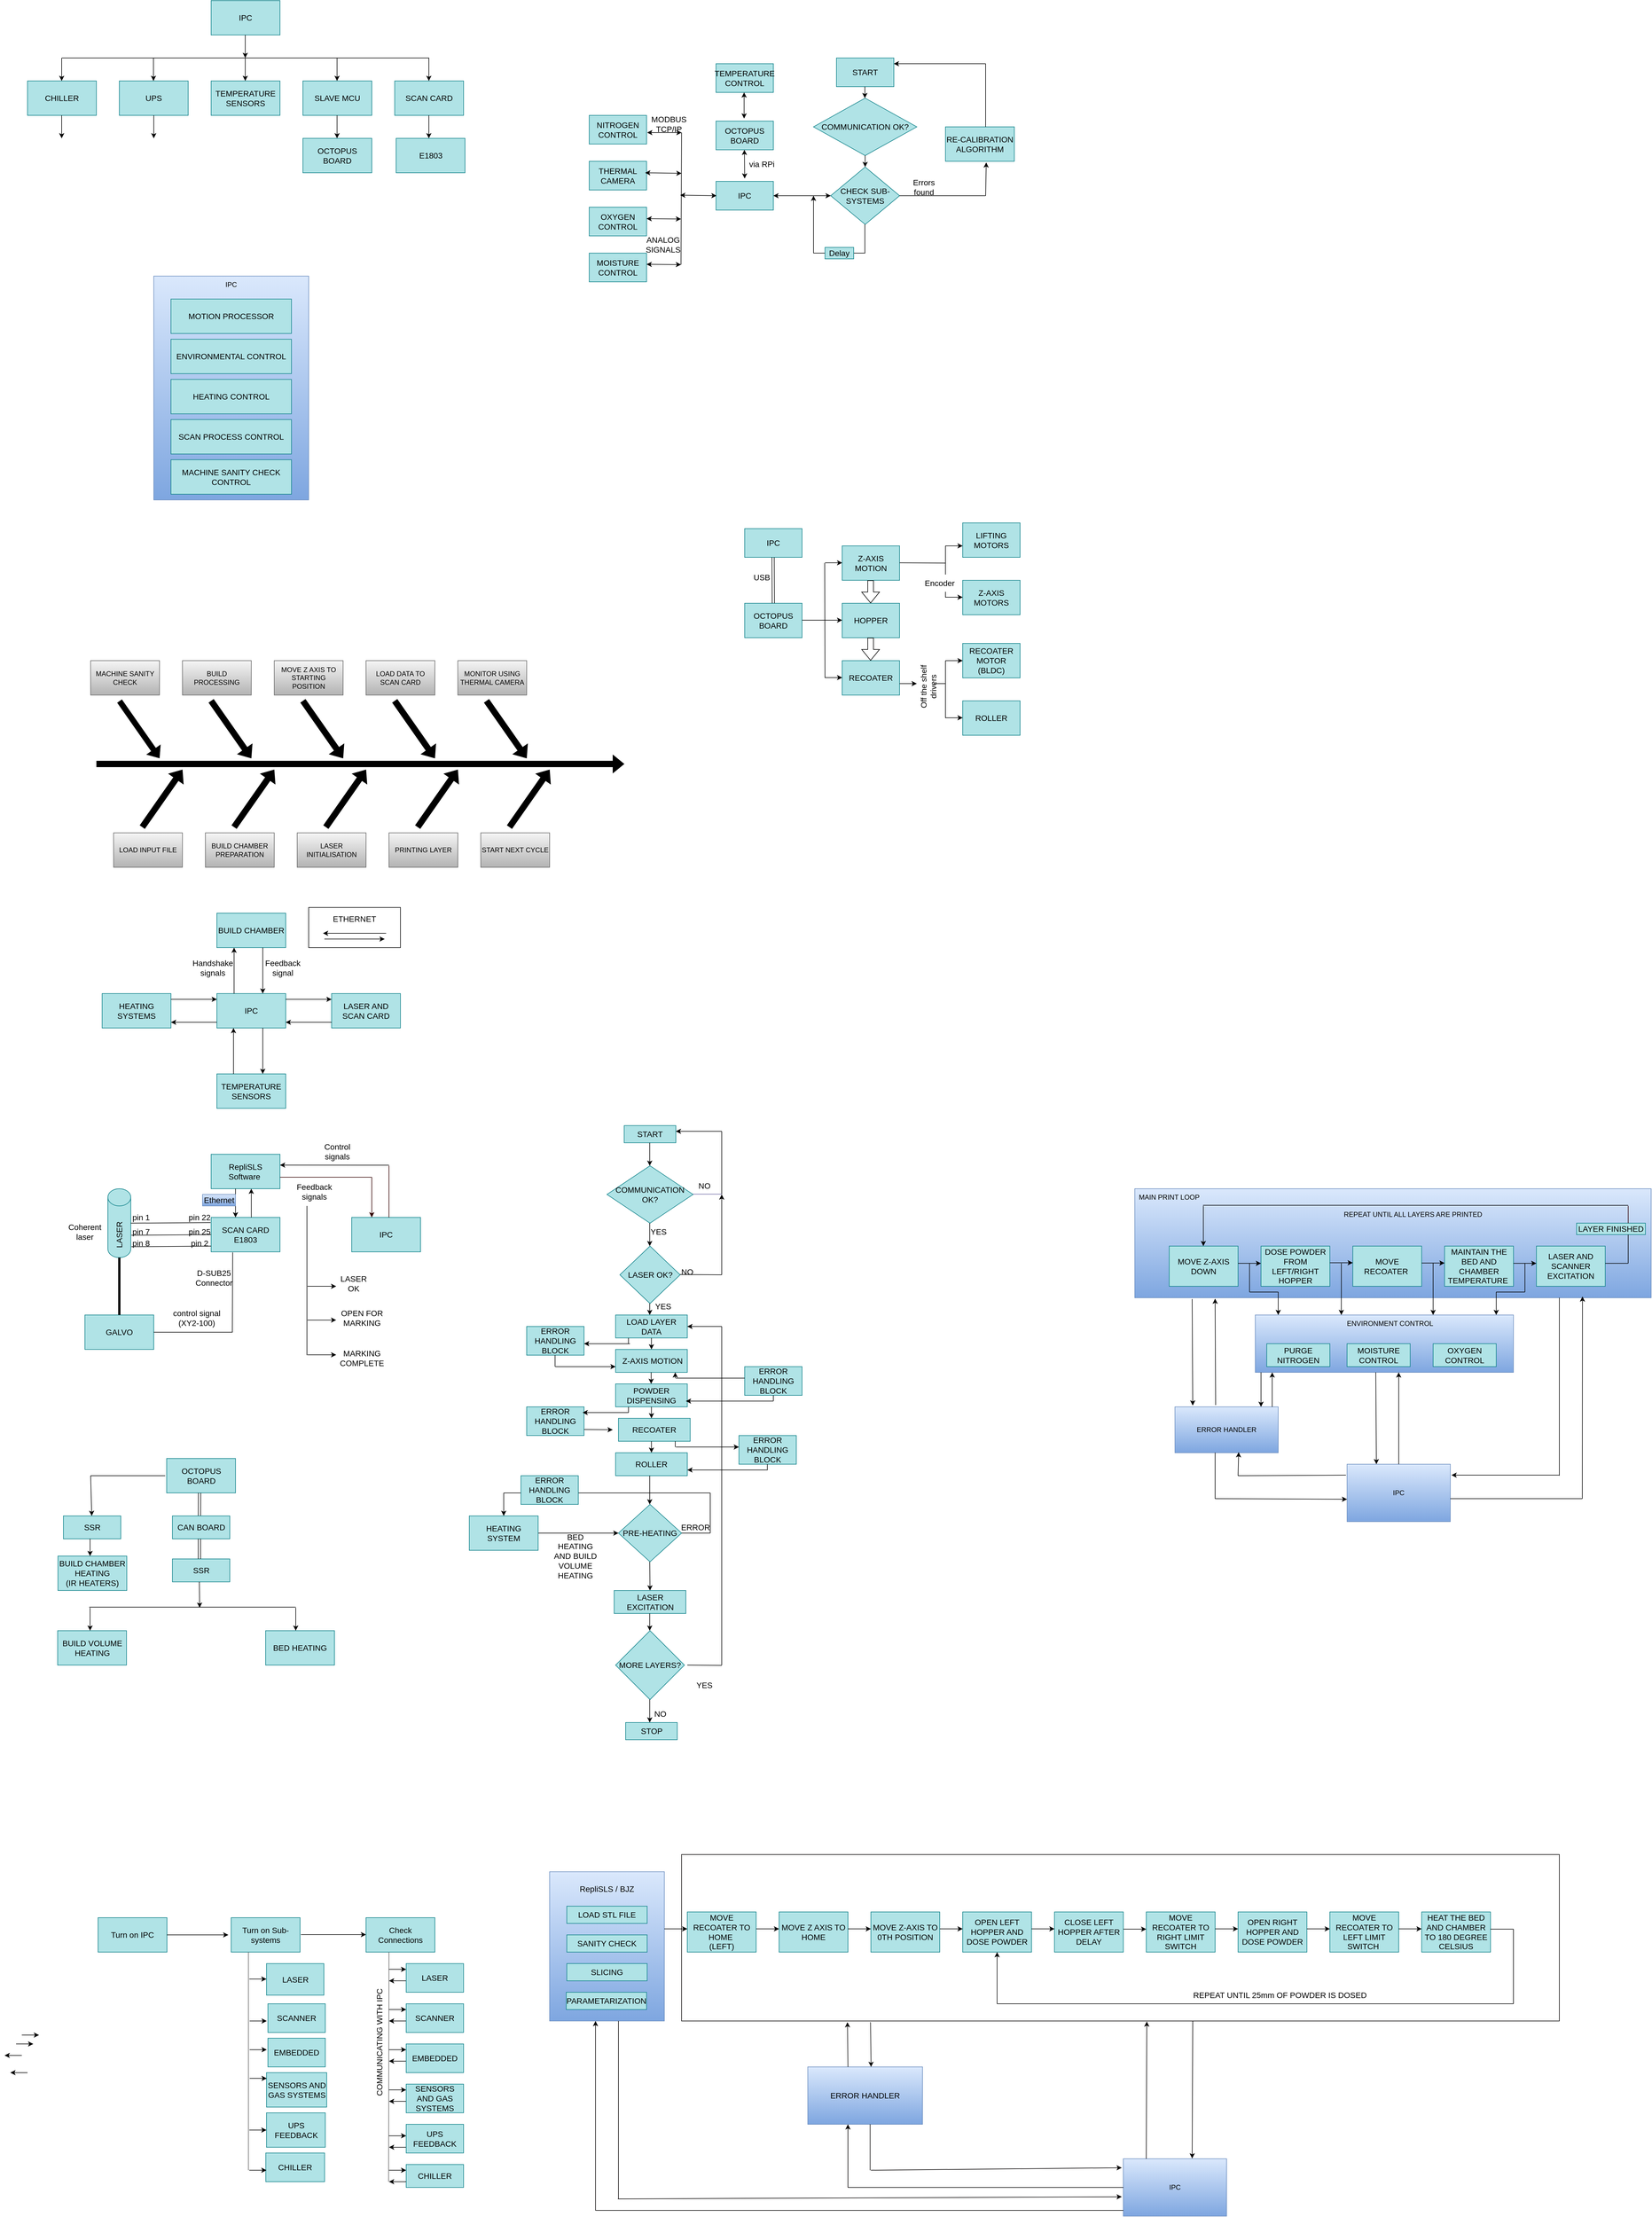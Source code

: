 <mxfile version="21.6.9" type="device">
  <diagram name="Page-1" id="tj6ucYprdnGOIW_ni01C">
    <mxGraphModel dx="1848" dy="1057" grid="1" gridSize="10" guides="1" tooltips="1" connect="1" arrows="1" fold="1" page="1" pageScale="1" pageWidth="5000" pageHeight="5000" math="0" shadow="0">
      <root>
        <mxCell id="0" />
        <mxCell id="1" parent="0" />
        <mxCell id="PhsJuw6GjT5N2C8zOVtY-145" value="" style="rounded=0;whiteSpace=wrap;html=1;strokeColor=#030000;fontColor=#1A1A1A;fillColor=none;" vertex="1" parent="1">
          <mxGeometry x="1190" y="3300" width="1530" height="290" as="geometry" />
        </mxCell>
        <mxCell id="PhsJuw6GjT5N2C8zOVtY-107" value="" style="rounded=0;whiteSpace=wrap;html=1;fillColor=#dae8fc;gradientColor=#7ea6e0;strokeColor=#6c8ebf;" vertex="1" parent="1">
          <mxGeometry x="1980" y="2140" width="900" height="190" as="geometry" />
        </mxCell>
        <mxCell id="eZsD0ckTSK0v80cBtw7W-1" value="&lt;font style=&quot;font-size: 14px;&quot;&gt;IPC&lt;/font&gt;" style="rounded=0;whiteSpace=wrap;html=1;fillColor=#b0e3e6;strokeColor=#0e8088;" parent="1" vertex="1">
          <mxGeometry x="370" y="70" width="120" height="60" as="geometry" />
        </mxCell>
        <mxCell id="eZsD0ckTSK0v80cBtw7W-2" value="&lt;font style=&quot;font-size: 14px;&quot;&gt;SCAN CARD&lt;/font&gt;" style="rounded=0;whiteSpace=wrap;html=1;fillColor=#b0e3e6;strokeColor=#0e8088;" parent="1" vertex="1">
          <mxGeometry x="690" y="210" width="120" height="60" as="geometry" />
        </mxCell>
        <mxCell id="eZsD0ckTSK0v80cBtw7W-3" value="&lt;font style=&quot;font-size: 14px;&quot;&gt;SLAVE MCU&lt;/font&gt;" style="rounded=0;whiteSpace=wrap;html=1;fillColor=#b0e3e6;strokeColor=#0e8088;" parent="1" vertex="1">
          <mxGeometry x="530" y="210" width="120" height="60" as="geometry" />
        </mxCell>
        <mxCell id="eZsD0ckTSK0v80cBtw7W-4" value="&lt;font style=&quot;font-size: 14px;&quot;&gt;TEMPERATURE SENSORS&lt;/font&gt;" style="rounded=0;whiteSpace=wrap;html=1;fillColor=#b0e3e6;strokeColor=#0e8088;" parent="1" vertex="1">
          <mxGeometry x="370" y="210" width="120" height="60" as="geometry" />
        </mxCell>
        <mxCell id="eZsD0ckTSK0v80cBtw7W-5" value="&lt;font style=&quot;font-size: 14px;&quot;&gt;UPS&lt;/font&gt;" style="rounded=0;whiteSpace=wrap;html=1;fillColor=#b0e3e6;strokeColor=#0e8088;" parent="1" vertex="1">
          <mxGeometry x="210" y="210" width="120" height="60" as="geometry" />
        </mxCell>
        <mxCell id="eZsD0ckTSK0v80cBtw7W-6" value="&lt;font style=&quot;font-size: 14px;&quot;&gt;CHILLER&lt;/font&gt;" style="rounded=0;whiteSpace=wrap;html=1;fillColor=#b0e3e6;strokeColor=#0e8088;" parent="1" vertex="1">
          <mxGeometry x="50" y="210" width="120" height="60" as="geometry" />
        </mxCell>
        <mxCell id="eZsD0ckTSK0v80cBtw7W-7" value="" style="endArrow=none;html=1;rounded=0;strokeColor=#000000;" parent="1" edge="1">
          <mxGeometry width="50" height="50" relative="1" as="geometry">
            <mxPoint x="110" y="170" as="sourcePoint" />
            <mxPoint x="750" y="170" as="targetPoint" />
          </mxGeometry>
        </mxCell>
        <mxCell id="eZsD0ckTSK0v80cBtw7W-8" value="" style="endArrow=classic;html=1;rounded=0;" parent="1" edge="1">
          <mxGeometry width="50" height="50" relative="1" as="geometry">
            <mxPoint x="429.5" y="130" as="sourcePoint" />
            <mxPoint x="429.5" y="170" as="targetPoint" />
          </mxGeometry>
        </mxCell>
        <mxCell id="eZsD0ckTSK0v80cBtw7W-9" value="" style="endArrow=classic;html=1;rounded=0;" parent="1" edge="1">
          <mxGeometry width="50" height="50" relative="1" as="geometry">
            <mxPoint x="429.5" y="170" as="sourcePoint" />
            <mxPoint x="429.5" y="210" as="targetPoint" />
          </mxGeometry>
        </mxCell>
        <mxCell id="eZsD0ckTSK0v80cBtw7W-10" value="" style="endArrow=classic;html=1;rounded=0;" parent="1" edge="1">
          <mxGeometry width="50" height="50" relative="1" as="geometry">
            <mxPoint x="589.5" y="170" as="sourcePoint" />
            <mxPoint x="589.5" y="210" as="targetPoint" />
          </mxGeometry>
        </mxCell>
        <mxCell id="eZsD0ckTSK0v80cBtw7W-11" value="" style="endArrow=classic;html=1;rounded=0;" parent="1" edge="1">
          <mxGeometry width="50" height="50" relative="1" as="geometry">
            <mxPoint x="749.5" y="170" as="sourcePoint" />
            <mxPoint x="749.5" y="210" as="targetPoint" />
          </mxGeometry>
        </mxCell>
        <mxCell id="eZsD0ckTSK0v80cBtw7W-12" value="" style="endArrow=classic;html=1;rounded=0;" parent="1" edge="1">
          <mxGeometry width="50" height="50" relative="1" as="geometry">
            <mxPoint x="269.5" y="170" as="sourcePoint" />
            <mxPoint x="269.5" y="210" as="targetPoint" />
          </mxGeometry>
        </mxCell>
        <mxCell id="eZsD0ckTSK0v80cBtw7W-13" value="" style="endArrow=classic;html=1;rounded=0;" parent="1" edge="1">
          <mxGeometry width="50" height="50" relative="1" as="geometry">
            <mxPoint x="109.5" y="170" as="sourcePoint" />
            <mxPoint x="109.5" y="210" as="targetPoint" />
          </mxGeometry>
        </mxCell>
        <mxCell id="eZsD0ckTSK0v80cBtw7W-14" value="" style="rounded=0;whiteSpace=wrap;html=1;strokeColor=#6c8ebf;fillColor=#dae8fc;gradientColor=#7ea6e0;" parent="1" vertex="1">
          <mxGeometry x="270" y="550" width="270" height="390" as="geometry" />
        </mxCell>
        <mxCell id="eZsD0ckTSK0v80cBtw7W-15" value="&lt;font style=&quot;font-size: 14px;&quot;&gt;MOTION PROCESSOR&lt;/font&gt;" style="rounded=0;whiteSpace=wrap;html=1;fillColor=#b0e3e6;strokeColor=#0e8088;" parent="1" vertex="1">
          <mxGeometry x="300" y="590" width="210" height="60" as="geometry" />
        </mxCell>
        <mxCell id="eZsD0ckTSK0v80cBtw7W-47" value="&lt;font style=&quot;font-size: 14px;&quot;&gt;ENVIRONMENTAL CONTROL&lt;/font&gt;" style="rounded=0;whiteSpace=wrap;html=1;fillColor=#b0e3e6;strokeColor=#0e8088;" parent="1" vertex="1">
          <mxGeometry x="300" y="660" width="210" height="60" as="geometry" />
        </mxCell>
        <mxCell id="eZsD0ckTSK0v80cBtw7W-48" value="&lt;font style=&quot;font-size: 14px;&quot;&gt;HEATING CONTROL&lt;/font&gt;" style="rounded=0;whiteSpace=wrap;html=1;fillColor=#b0e3e6;strokeColor=#0e8088;" parent="1" vertex="1">
          <mxGeometry x="300" y="730" width="210" height="60" as="geometry" />
        </mxCell>
        <mxCell id="eZsD0ckTSK0v80cBtw7W-49" value="&lt;font style=&quot;font-size: 14px;&quot;&gt;SCAN PROCESS CONTROL&lt;/font&gt;" style="rounded=0;whiteSpace=wrap;html=1;fillColor=#b0e3e6;strokeColor=#0e8088;" parent="1" vertex="1">
          <mxGeometry x="300" y="800" width="210" height="60" as="geometry" />
        </mxCell>
        <mxCell id="eZsD0ckTSK0v80cBtw7W-50" value="&lt;font style=&quot;font-size: 14px;&quot;&gt;MACHINE SANITY CHECK CONTROL&lt;/font&gt;" style="rounded=0;whiteSpace=wrap;html=1;fillColor=#b0e3e6;strokeColor=#0e8088;" parent="1" vertex="1">
          <mxGeometry x="300" y="870" width="210" height="60" as="geometry" />
        </mxCell>
        <mxCell id="__AZaONWj14MOzUMy7-U-1" value="IPC" style="text;html=1;strokeColor=none;fillColor=none;align=center;verticalAlign=middle;whiteSpace=wrap;rounded=0;" parent="1" vertex="1">
          <mxGeometry x="375" y="550" width="60" height="30" as="geometry" />
        </mxCell>
        <mxCell id="BYZpOEnhe5DmENGrddrM-1" value="" style="shape=flexArrow;endArrow=classic;html=1;rounded=0;fillColor=#000000;" parent="1" edge="1">
          <mxGeometry width="50" height="50" relative="1" as="geometry">
            <mxPoint x="170" y="1400" as="sourcePoint" />
            <mxPoint x="1090" y="1400" as="targetPoint" />
          </mxGeometry>
        </mxCell>
        <mxCell id="BYZpOEnhe5DmENGrddrM-2" value="MACHINE SANITY CHECK" style="rounded=0;whiteSpace=wrap;html=1;fillColor=#f5f5f5;gradientColor=#b3b3b3;strokeColor=#666666;" parent="1" vertex="1">
          <mxGeometry x="160" y="1220" width="120" height="60" as="geometry" />
        </mxCell>
        <mxCell id="BYZpOEnhe5DmENGrddrM-3" value="BUILD PROCESSING" style="rounded=0;whiteSpace=wrap;html=1;fillColor=#f5f5f5;gradientColor=#b3b3b3;strokeColor=#666666;" parent="1" vertex="1">
          <mxGeometry x="320" y="1220" width="120" height="60" as="geometry" />
        </mxCell>
        <mxCell id="BYZpOEnhe5DmENGrddrM-4" value="BUILD CHAMBER PREPARATION" style="rounded=0;whiteSpace=wrap;html=1;fillColor=#f5f5f5;gradientColor=#b3b3b3;strokeColor=#666666;" parent="1" vertex="1">
          <mxGeometry x="360" y="1520" width="120" height="60" as="geometry" />
        </mxCell>
        <mxCell id="BYZpOEnhe5DmENGrddrM-5" value="MOVE Z AXIS TO STARTING POSITION" style="rounded=0;whiteSpace=wrap;html=1;fillColor=#f5f5f5;gradientColor=#b3b3b3;strokeColor=#666666;" parent="1" vertex="1">
          <mxGeometry x="480" y="1220" width="120" height="60" as="geometry" />
        </mxCell>
        <mxCell id="BYZpOEnhe5DmENGrddrM-6" value="LOAD INPUT FILE" style="rounded=0;whiteSpace=wrap;html=1;fillColor=#f5f5f5;gradientColor=#b3b3b3;strokeColor=#666666;" parent="1" vertex="1">
          <mxGeometry x="200" y="1520" width="120" height="60" as="geometry" />
        </mxCell>
        <mxCell id="BYZpOEnhe5DmENGrddrM-7" value="LOAD DATA TO SCAN CARD" style="rounded=0;whiteSpace=wrap;html=1;fillColor=#f5f5f5;gradientColor=#b3b3b3;strokeColor=#666666;" parent="1" vertex="1">
          <mxGeometry x="640" y="1220" width="120" height="60" as="geometry" />
        </mxCell>
        <mxCell id="BYZpOEnhe5DmENGrddrM-8" value="LASER INITIALISATION" style="rounded=0;whiteSpace=wrap;html=1;fillColor=#f5f5f5;gradientColor=#b3b3b3;strokeColor=#666666;" parent="1" vertex="1">
          <mxGeometry x="520" y="1520" width="120" height="60" as="geometry" />
        </mxCell>
        <mxCell id="BYZpOEnhe5DmENGrddrM-9" value="PRINTING LAYER" style="rounded=0;whiteSpace=wrap;html=1;fillColor=#f5f5f5;gradientColor=#b3b3b3;strokeColor=#666666;" parent="1" vertex="1">
          <mxGeometry x="680" y="1520" width="120" height="60" as="geometry" />
        </mxCell>
        <mxCell id="BYZpOEnhe5DmENGrddrM-11" value="" style="shape=flexArrow;endArrow=classic;html=1;rounded=0;strokeColor=#666666;fillColor=#000000;strokeWidth=0.5;" parent="1" edge="1">
          <mxGeometry width="50" height="50" relative="1" as="geometry">
            <mxPoint x="210" y="1290" as="sourcePoint" />
            <mxPoint x="280" y="1390" as="targetPoint" />
            <Array as="points" />
          </mxGeometry>
        </mxCell>
        <mxCell id="BYZpOEnhe5DmENGrddrM-12" value="" style="shape=flexArrow;endArrow=classic;html=1;rounded=0;strokeColor=#000000;fillColor=#000000;" parent="1" edge="1">
          <mxGeometry width="50" height="50" relative="1" as="geometry">
            <mxPoint x="370" y="1290" as="sourcePoint" />
            <mxPoint x="440" y="1390" as="targetPoint" />
            <Array as="points" />
          </mxGeometry>
        </mxCell>
        <mxCell id="BYZpOEnhe5DmENGrddrM-14" value="" style="shape=flexArrow;endArrow=classic;html=1;rounded=0;fillColor=#000000;" parent="1" edge="1">
          <mxGeometry width="50" height="50" relative="1" as="geometry">
            <mxPoint x="690" y="1290" as="sourcePoint" />
            <mxPoint x="760" y="1390" as="targetPoint" />
            <Array as="points" />
          </mxGeometry>
        </mxCell>
        <mxCell id="BYZpOEnhe5DmENGrddrM-15" value="" style="shape=flexArrow;endArrow=classic;html=1;rounded=0;fillColor=#000000;" parent="1" edge="1">
          <mxGeometry width="50" height="50" relative="1" as="geometry">
            <mxPoint x="530" y="1290" as="sourcePoint" />
            <mxPoint x="600" y="1390" as="targetPoint" />
            <Array as="points" />
          </mxGeometry>
        </mxCell>
        <mxCell id="BYZpOEnhe5DmENGrddrM-18" value="" style="shape=flexArrow;endArrow=classic;html=1;rounded=0;fillColor=#000000;" parent="1" edge="1">
          <mxGeometry width="50" height="50" relative="1" as="geometry">
            <mxPoint x="410" y="1510" as="sourcePoint" />
            <mxPoint x="480" y="1410" as="targetPoint" />
            <Array as="points" />
          </mxGeometry>
        </mxCell>
        <mxCell id="BYZpOEnhe5DmENGrddrM-19" value="" style="shape=flexArrow;endArrow=classic;html=1;rounded=0;fillColor=#000000;" parent="1" edge="1">
          <mxGeometry width="50" height="50" relative="1" as="geometry">
            <mxPoint x="250" y="1510" as="sourcePoint" />
            <mxPoint x="320" y="1410" as="targetPoint" />
            <Array as="points" />
          </mxGeometry>
        </mxCell>
        <mxCell id="BYZpOEnhe5DmENGrddrM-20" value="" style="shape=flexArrow;endArrow=classic;html=1;rounded=0;fillColor=#000000;" parent="1" edge="1">
          <mxGeometry width="50" height="50" relative="1" as="geometry">
            <mxPoint x="570" y="1510" as="sourcePoint" />
            <mxPoint x="640" y="1410" as="targetPoint" />
            <Array as="points" />
          </mxGeometry>
        </mxCell>
        <mxCell id="BYZpOEnhe5DmENGrddrM-21" value="" style="shape=flexArrow;endArrow=classic;html=1;rounded=0;fillColor=#000000;" parent="1" edge="1">
          <mxGeometry width="50" height="50" relative="1" as="geometry">
            <mxPoint x="730" y="1510" as="sourcePoint" />
            <mxPoint x="800" y="1410" as="targetPoint" />
            <Array as="points" />
          </mxGeometry>
        </mxCell>
        <mxCell id="BYZpOEnhe5DmENGrddrM-22" value="MONITOR USING THERMAL CAMERA" style="rounded=0;whiteSpace=wrap;html=1;fillColor=#f5f5f5;gradientColor=#b3b3b3;strokeColor=#666666;" parent="1" vertex="1">
          <mxGeometry x="800" y="1220" width="120" height="60" as="geometry" />
        </mxCell>
        <mxCell id="BYZpOEnhe5DmENGrddrM-23" value="" style="shape=flexArrow;endArrow=classic;html=1;rounded=0;fillColor=#000000;" parent="1" edge="1">
          <mxGeometry width="50" height="50" relative="1" as="geometry">
            <mxPoint x="850" y="1290" as="sourcePoint" />
            <mxPoint x="920" y="1390" as="targetPoint" />
            <Array as="points" />
          </mxGeometry>
        </mxCell>
        <mxCell id="BYZpOEnhe5DmENGrddrM-24" value="START NEXT CYCLE" style="rounded=0;whiteSpace=wrap;html=1;fillColor=#f5f5f5;gradientColor=#b3b3b3;strokeColor=#666666;" parent="1" vertex="1">
          <mxGeometry x="840" y="1520" width="120" height="60" as="geometry" />
        </mxCell>
        <mxCell id="BYZpOEnhe5DmENGrddrM-25" value="" style="shape=flexArrow;endArrow=classic;html=1;rounded=0;fillColor=#000000;" parent="1" edge="1">
          <mxGeometry width="50" height="50" relative="1" as="geometry">
            <mxPoint x="890" y="1510" as="sourcePoint" />
            <mxPoint x="960" y="1410" as="targetPoint" />
            <Array as="points" />
          </mxGeometry>
        </mxCell>
        <mxCell id="BYZpOEnhe5DmENGrddrM-26" value="IPC" style="rounded=0;whiteSpace=wrap;html=1;fillColor=#b0e3e6;strokeColor=#0e8088;fontSize=14;" parent="1" vertex="1">
          <mxGeometry x="380" y="1800" width="120" height="60" as="geometry" />
        </mxCell>
        <mxCell id="BYZpOEnhe5DmENGrddrM-28" value="BUILD CHAMBER" style="rounded=0;whiteSpace=wrap;html=1;fillColor=#b0e3e6;strokeColor=#0e8088;fontSize=14;" parent="1" vertex="1">
          <mxGeometry x="380" y="1660" width="120" height="60" as="geometry" />
        </mxCell>
        <mxCell id="BYZpOEnhe5DmENGrddrM-29" value="HEATING SYSTEMS" style="rounded=0;whiteSpace=wrap;html=1;fillColor=#b0e3e6;strokeColor=#0e8088;fontSize=14;" parent="1" vertex="1">
          <mxGeometry x="180" y="1800" width="120" height="60" as="geometry" />
        </mxCell>
        <mxCell id="BYZpOEnhe5DmENGrddrM-30" value="TEMPERATURE SENSORS" style="rounded=0;whiteSpace=wrap;html=1;fillColor=#b0e3e6;strokeColor=#0e8088;fontSize=14;" parent="1" vertex="1">
          <mxGeometry x="380" y="1940" width="120" height="60" as="geometry" />
        </mxCell>
        <mxCell id="BYZpOEnhe5DmENGrddrM-31" value="LASER AND SCAN CARD" style="rounded=0;whiteSpace=wrap;html=1;fillColor=#b0e3e6;strokeColor=#0e8088;fontSize=14;" parent="1" vertex="1">
          <mxGeometry x="580" y="1800" width="120" height="60" as="geometry" />
        </mxCell>
        <mxCell id="BYZpOEnhe5DmENGrddrM-32" value="" style="endArrow=classic;html=1;rounded=0;entryX=0.075;entryY=1.017;entryDx=0;entryDy=0;entryPerimeter=0;exitX=0.25;exitY=0;exitDx=0;exitDy=0;fontSize=14;" parent="1" source="BYZpOEnhe5DmENGrddrM-26" edge="1">
          <mxGeometry width="50" height="50" relative="1" as="geometry">
            <mxPoint x="411" y="1788.98" as="sourcePoint" />
            <mxPoint x="410" y="1720" as="targetPoint" />
            <Array as="points">
              <mxPoint x="410" y="1738.98" />
            </Array>
          </mxGeometry>
        </mxCell>
        <mxCell id="BYZpOEnhe5DmENGrddrM-33" value="" style="endArrow=classic;html=1;rounded=0;entryX=0.075;entryY=1.017;entryDx=0;entryDy=0;entryPerimeter=0;exitX=0.25;exitY=0;exitDx=0;exitDy=0;fontSize=14;" parent="1" edge="1">
          <mxGeometry width="50" height="50" relative="1" as="geometry">
            <mxPoint x="460" y="1720" as="sourcePoint" />
            <mxPoint x="460" y="1800" as="targetPoint" />
            <Array as="points">
              <mxPoint x="460" y="1738.98" />
            </Array>
          </mxGeometry>
        </mxCell>
        <mxCell id="BYZpOEnhe5DmENGrddrM-34" value="" style="endArrow=classic;html=1;rounded=0;entryX=0.075;entryY=1.017;entryDx=0;entryDy=0;entryPerimeter=0;exitX=0.25;exitY=0;exitDx=0;exitDy=0;fontSize=14;" parent="1" edge="1">
          <mxGeometry width="50" height="50" relative="1" as="geometry">
            <mxPoint x="460" y="1860" as="sourcePoint" />
            <mxPoint x="460" y="1940" as="targetPoint" />
            <Array as="points">
              <mxPoint x="460" y="1878.98" />
            </Array>
          </mxGeometry>
        </mxCell>
        <mxCell id="BYZpOEnhe5DmENGrddrM-35" value="" style="endArrow=classic;html=1;rounded=0;entryX=0.075;entryY=1.017;entryDx=0;entryDy=0;entryPerimeter=0;exitX=0.25;exitY=0;exitDx=0;exitDy=0;fontSize=14;" parent="1" edge="1">
          <mxGeometry width="50" height="50" relative="1" as="geometry">
            <mxPoint x="409" y="1940" as="sourcePoint" />
            <mxPoint x="409" y="1860" as="targetPoint" />
            <Array as="points">
              <mxPoint x="409" y="1878.98" />
            </Array>
          </mxGeometry>
        </mxCell>
        <mxCell id="BYZpOEnhe5DmENGrddrM-41" value="" style="endArrow=classic;html=1;rounded=0;fontSize=14;" parent="1" edge="1">
          <mxGeometry width="50" height="50" relative="1" as="geometry">
            <mxPoint x="300" y="1810" as="sourcePoint" />
            <mxPoint x="380" y="1810" as="targetPoint" />
          </mxGeometry>
        </mxCell>
        <mxCell id="BYZpOEnhe5DmENGrddrM-42" value="" style="endArrow=classic;html=1;rounded=0;fontSize=14;" parent="1" edge="1">
          <mxGeometry width="50" height="50" relative="1" as="geometry">
            <mxPoint x="380" y="1850" as="sourcePoint" />
            <mxPoint x="300" y="1850" as="targetPoint" />
          </mxGeometry>
        </mxCell>
        <mxCell id="BYZpOEnhe5DmENGrddrM-43" value="" style="endArrow=classic;html=1;rounded=0;fontSize=14;" parent="1" edge="1">
          <mxGeometry width="50" height="50" relative="1" as="geometry">
            <mxPoint x="580" y="1850" as="sourcePoint" />
            <mxPoint x="500" y="1850" as="targetPoint" />
          </mxGeometry>
        </mxCell>
        <mxCell id="BYZpOEnhe5DmENGrddrM-44" value="" style="endArrow=classic;html=1;rounded=0;fontSize=14;" parent="1" edge="1">
          <mxGeometry width="50" height="50" relative="1" as="geometry">
            <mxPoint x="500" y="1810" as="sourcePoint" />
            <mxPoint x="580" y="1810" as="targetPoint" />
          </mxGeometry>
        </mxCell>
        <mxCell id="BYZpOEnhe5DmENGrddrM-47" value="Handshake signals" style="text;html=1;strokeColor=none;fillColor=none;align=center;verticalAlign=middle;whiteSpace=wrap;rounded=0;fontSize=14;" parent="1" vertex="1">
          <mxGeometry x="342.5" y="1740" width="60" height="30" as="geometry" />
        </mxCell>
        <mxCell id="BYZpOEnhe5DmENGrddrM-48" value="Feedback signal" style="text;html=1;strokeColor=none;fillColor=none;align=center;verticalAlign=middle;whiteSpace=wrap;rounded=0;fontSize=14;" parent="1" vertex="1">
          <mxGeometry x="465" y="1740" width="60" height="30" as="geometry" />
        </mxCell>
        <mxCell id="BYZpOEnhe5DmENGrddrM-49" value="" style="rounded=0;whiteSpace=wrap;html=1;fillColor=none;fontSize=14;" parent="1" vertex="1">
          <mxGeometry x="540" y="1650" width="160" height="70" as="geometry" />
        </mxCell>
        <mxCell id="BYZpOEnhe5DmENGrddrM-53" value="" style="endArrow=classic;html=1;rounded=0;entryX=0.813;entryY=0.786;entryDx=0;entryDy=0;entryPerimeter=0;fontSize=14;" parent="1" edge="1">
          <mxGeometry width="50" height="50" relative="1" as="geometry">
            <mxPoint x="567.46" y="1705" as="sourcePoint" />
            <mxPoint x="672.54" y="1705.02" as="targetPoint" />
          </mxGeometry>
        </mxCell>
        <mxCell id="BYZpOEnhe5DmENGrddrM-54" value="" style="endArrow=classic;html=1;rounded=0;entryX=0.813;entryY=0.786;entryDx=0;entryDy=0;entryPerimeter=0;fontSize=14;" parent="1" edge="1">
          <mxGeometry width="50" height="50" relative="1" as="geometry">
            <mxPoint x="675" y="1695" as="sourcePoint" />
            <mxPoint x="565" y="1695" as="targetPoint" />
          </mxGeometry>
        </mxCell>
        <mxCell id="BYZpOEnhe5DmENGrddrM-55" value="ETHERNET" style="text;html=1;strokeColor=none;fillColor=none;align=center;verticalAlign=middle;whiteSpace=wrap;rounded=0;fontSize=14;" parent="1" vertex="1">
          <mxGeometry x="585" y="1655" width="70" height="30" as="geometry" />
        </mxCell>
        <mxCell id="BYZpOEnhe5DmENGrddrM-56" value="SCAN CARD&lt;br style=&quot;font-size: 14px;&quot;&gt;E1803" style="rounded=0;whiteSpace=wrap;html=1;fillColor=#b0e3e6;strokeColor=#0e8088;fontSize=14;" parent="1" vertex="1">
          <mxGeometry x="370" y="2190" width="120" height="60" as="geometry" />
        </mxCell>
        <mxCell id="BYZpOEnhe5DmENGrddrM-57" value="" style="shape=cylinder3;whiteSpace=wrap;html=1;boundedLbl=1;backgroundOutline=1;size=15;fillColor=#b0e3e6;strokeColor=#0e8088;rounded=0;fontSize=14;" parent="1" vertex="1">
          <mxGeometry x="190" y="2140" width="40" height="120" as="geometry" />
        </mxCell>
        <mxCell id="BYZpOEnhe5DmENGrddrM-58" value="GALVO" style="rounded=0;whiteSpace=wrap;html=1;fillColor=#b0e3e6;strokeColor=#0e8088;fontSize=14;" parent="1" vertex="1">
          <mxGeometry x="150" y="2360" width="120" height="60" as="geometry" />
        </mxCell>
        <mxCell id="BYZpOEnhe5DmENGrddrM-59" value="" style="endArrow=none;html=1;rounded=0;entryX=-0.008;entryY=0.15;entryDx=0;entryDy=0;entryPerimeter=0;fontSize=14;" parent="1" target="BYZpOEnhe5DmENGrddrM-56" edge="1">
          <mxGeometry width="50" height="50" relative="1" as="geometry">
            <mxPoint x="230" y="2200" as="sourcePoint" />
            <mxPoint x="280" y="2150" as="targetPoint" />
          </mxGeometry>
        </mxCell>
        <mxCell id="BYZpOEnhe5DmENGrddrM-60" value="" style="endArrow=none;html=1;rounded=0;entryX=-0.008;entryY=0.15;entryDx=0;entryDy=0;entryPerimeter=0;fontSize=14;" parent="1" edge="1">
          <mxGeometry width="50" height="50" relative="1" as="geometry">
            <mxPoint x="231" y="2221" as="sourcePoint" />
            <mxPoint x="370" y="2220" as="targetPoint" />
          </mxGeometry>
        </mxCell>
        <mxCell id="BYZpOEnhe5DmENGrddrM-61" value="" style="endArrow=none;html=1;rounded=0;entryX=-0.008;entryY=0.15;entryDx=0;entryDy=0;entryPerimeter=0;fontSize=14;" parent="1" edge="1">
          <mxGeometry width="50" height="50" relative="1" as="geometry">
            <mxPoint x="231" y="2241" as="sourcePoint" />
            <mxPoint x="370" y="2240" as="targetPoint" />
          </mxGeometry>
        </mxCell>
        <mxCell id="BYZpOEnhe5DmENGrddrM-63" value="" style="endArrow=none;html=1;rounded=0;entryX=0.5;entryY=1;entryDx=0;entryDy=0;entryPerimeter=0;exitX=0.5;exitY=0;exitDx=0;exitDy=0;strokeWidth=4;fontSize=14;" parent="1" source="BYZpOEnhe5DmENGrddrM-58" target="BYZpOEnhe5DmENGrddrM-57" edge="1">
          <mxGeometry width="50" height="50" relative="1" as="geometry">
            <mxPoint x="190" y="2330" as="sourcePoint" />
            <mxPoint x="240" y="2280" as="targetPoint" />
          </mxGeometry>
        </mxCell>
        <mxCell id="BYZpOEnhe5DmENGrddrM-64" value="LASER" style="text;html=1;strokeColor=none;fillColor=none;align=center;verticalAlign=middle;whiteSpace=wrap;rounded=0;rotation=-90;fontSize=14;" parent="1" vertex="1">
          <mxGeometry x="180" y="2205" width="60" height="30" as="geometry" />
        </mxCell>
        <mxCell id="BYZpOEnhe5DmENGrddrM-65" value="Coherent laser" style="text;html=1;strokeColor=none;fillColor=none;align=center;verticalAlign=middle;whiteSpace=wrap;rounded=0;fontSize=14;" parent="1" vertex="1">
          <mxGeometry x="120" y="2200" width="60" height="30" as="geometry" />
        </mxCell>
        <mxCell id="BYZpOEnhe5DmENGrddrM-67" value="pin 1" style="text;html=1;strokeColor=none;fillColor=none;align=center;verticalAlign=middle;whiteSpace=wrap;rounded=0;fontSize=14;" parent="1" vertex="1">
          <mxGeometry x="217.5" y="2175" width="60" height="30" as="geometry" />
        </mxCell>
        <mxCell id="BYZpOEnhe5DmENGrddrM-68" value="pin 7" style="text;html=1;strokeColor=none;fillColor=none;align=center;verticalAlign=middle;whiteSpace=wrap;rounded=0;fontSize=14;" parent="1" vertex="1">
          <mxGeometry x="217.5" y="2200" width="60" height="30" as="geometry" />
        </mxCell>
        <mxCell id="BYZpOEnhe5DmENGrddrM-69" value="pin 8" style="text;html=1;strokeColor=none;fillColor=none;align=center;verticalAlign=middle;whiteSpace=wrap;rounded=0;fontSize=14;" parent="1" vertex="1">
          <mxGeometry x="217.5" y="2220" width="60" height="30" as="geometry" />
        </mxCell>
        <mxCell id="BYZpOEnhe5DmENGrddrM-75" value="control signal (XY2-100)" style="text;html=1;strokeColor=none;fillColor=none;align=center;verticalAlign=middle;whiteSpace=wrap;rounded=0;fontSize=14;" parent="1" vertex="1">
          <mxGeometry x="300" y="2350" width="90" height="30" as="geometry" />
        </mxCell>
        <mxCell id="BYZpOEnhe5DmENGrddrM-77" value="IPC" style="rounded=0;whiteSpace=wrap;html=1;fillColor=#b0e3e6;strokeColor=#0e8088;fontSize=14;" parent="1" vertex="1">
          <mxGeometry x="615" y="2190" width="120" height="60" as="geometry" />
        </mxCell>
        <mxCell id="BYZpOEnhe5DmENGrddrM-78" value="" style="endArrow=classic;html=1;rounded=0;entryX=1;entryY=0.25;entryDx=0;entryDy=0;fontSize=14;" parent="1" edge="1">
          <mxGeometry width="50" height="50" relative="1" as="geometry">
            <mxPoint x="680" y="2099" as="sourcePoint" />
            <mxPoint x="490" y="2098.82" as="targetPoint" />
            <Array as="points" />
          </mxGeometry>
        </mxCell>
        <mxCell id="BYZpOEnhe5DmENGrddrM-80" value="Control signals" style="text;html=1;strokeColor=none;fillColor=none;align=center;verticalAlign=middle;whiteSpace=wrap;rounded=0;fontSize=14;" parent="1" vertex="1">
          <mxGeometry x="545" y="2060" width="90" height="30" as="geometry" />
        </mxCell>
        <mxCell id="BYZpOEnhe5DmENGrddrM-83" value="Feedback signals" style="text;html=1;strokeColor=none;fillColor=none;align=center;verticalAlign=middle;whiteSpace=wrap;rounded=0;fontSize=14;" parent="1" vertex="1">
          <mxGeometry x="500" y="2130" width="100" height="30" as="geometry" />
        </mxCell>
        <mxCell id="BYZpOEnhe5DmENGrddrM-86" value="" style="endArrow=none;html=1;rounded=0;fontSize=14;" parent="1" edge="1">
          <mxGeometry width="50" height="50" relative="1" as="geometry">
            <mxPoint x="537" y="2430" as="sourcePoint" />
            <mxPoint x="537" y="2170" as="targetPoint" />
          </mxGeometry>
        </mxCell>
        <mxCell id="BYZpOEnhe5DmENGrddrM-87" value="" style="endArrow=classic;html=1;rounded=0;fontSize=14;" parent="1" edge="1">
          <mxGeometry width="50" height="50" relative="1" as="geometry">
            <mxPoint x="538" y="2310" as="sourcePoint" />
            <mxPoint x="588" y="2310" as="targetPoint" />
          </mxGeometry>
        </mxCell>
        <mxCell id="BYZpOEnhe5DmENGrddrM-88" value="" style="endArrow=classic;html=1;rounded=0;fontSize=14;" parent="1" edge="1">
          <mxGeometry width="50" height="50" relative="1" as="geometry">
            <mxPoint x="538" y="2368.82" as="sourcePoint" />
            <mxPoint x="588" y="2368.82" as="targetPoint" />
          </mxGeometry>
        </mxCell>
        <mxCell id="BYZpOEnhe5DmENGrddrM-89" value="" style="endArrow=classic;html=1;rounded=0;fontSize=14;" parent="1" edge="1">
          <mxGeometry width="50" height="50" relative="1" as="geometry">
            <mxPoint x="538" y="2429.41" as="sourcePoint" />
            <mxPoint x="588" y="2429.41" as="targetPoint" />
          </mxGeometry>
        </mxCell>
        <mxCell id="BYZpOEnhe5DmENGrddrM-90" value="LASER OK" style="text;html=1;strokeColor=none;fillColor=none;align=center;verticalAlign=middle;whiteSpace=wrap;rounded=0;fontSize=14;" parent="1" vertex="1">
          <mxGeometry x="585.5" y="2290" width="65" height="30" as="geometry" />
        </mxCell>
        <mxCell id="BYZpOEnhe5DmENGrddrM-91" value="OPEN FOR MARKING" style="text;html=1;strokeColor=none;fillColor=none;align=center;verticalAlign=middle;whiteSpace=wrap;rounded=0;fontSize=14;" parent="1" vertex="1">
          <mxGeometry x="568" y="2350" width="130" height="30" as="geometry" />
        </mxCell>
        <mxCell id="BYZpOEnhe5DmENGrddrM-92" value="MARKING COMPLETE" style="text;html=1;strokeColor=none;fillColor=none;align=center;verticalAlign=middle;whiteSpace=wrap;rounded=0;fontSize=14;" parent="1" vertex="1">
          <mxGeometry x="563" y="2420" width="140" height="30" as="geometry" />
        </mxCell>
        <mxCell id="BYZpOEnhe5DmENGrddrM-93" value="START" style="rounded=0;whiteSpace=wrap;html=1;fillColor=#b0e3e6;strokeColor=#0e8088;fontSize=14;" parent="1" vertex="1">
          <mxGeometry x="1090" y="2030" width="90" height="30" as="geometry" />
        </mxCell>
        <mxCell id="BYZpOEnhe5DmENGrddrM-94" value="&lt;font style=&quot;font-size: 14px;&quot;&gt;COMMUNICATION OK?&lt;/font&gt;" style="rhombus;whiteSpace=wrap;html=1;fillColor=#b0e3e6;strokeColor=#0e8088;rounded=0;fontSize=14;" parent="1" vertex="1">
          <mxGeometry x="1060" y="2100" width="150" height="100" as="geometry" />
        </mxCell>
        <mxCell id="BYZpOEnhe5DmENGrddrM-99" value="" style="endArrow=classic;html=1;rounded=0;entryX=1;entryY=0.5;entryDx=0;entryDy=0;fontSize=14;" parent="1" edge="1">
          <mxGeometry width="50" height="50" relative="1" as="geometry">
            <mxPoint x="1260" y="2040" as="sourcePoint" />
            <mxPoint x="1180" y="2040" as="targetPoint" />
          </mxGeometry>
        </mxCell>
        <mxCell id="BYZpOEnhe5DmENGrddrM-100" value="" style="endArrow=none;html=1;rounded=0;fontSize=14;" parent="1" edge="1">
          <mxGeometry width="50" height="50" relative="1" as="geometry">
            <mxPoint x="1260" y="2150" as="sourcePoint" />
            <mxPoint x="1260" y="2040" as="targetPoint" />
          </mxGeometry>
        </mxCell>
        <mxCell id="BYZpOEnhe5DmENGrddrM-101" value="" style="endArrow=classic;html=1;rounded=0;fontSize=14;" parent="1" edge="1">
          <mxGeometry width="50" height="50" relative="1" as="geometry">
            <mxPoint x="1134.5" y="2200" as="sourcePoint" />
            <mxPoint x="1134.5" y="2240" as="targetPoint" />
          </mxGeometry>
        </mxCell>
        <mxCell id="BYZpOEnhe5DmENGrddrM-102" value="LASER OK?" style="rhombus;whiteSpace=wrap;html=1;fillColor=#b0e3e6;strokeColor=#0e8088;rounded=0;fontSize=14;" parent="1" vertex="1">
          <mxGeometry x="1082.5" y="2240" width="105" height="100" as="geometry" />
        </mxCell>
        <mxCell id="BYZpOEnhe5DmENGrddrM-103" value="" style="endArrow=none;html=1;rounded=0;fontSize=14;" parent="1" edge="1">
          <mxGeometry width="50" height="50" relative="1" as="geometry">
            <mxPoint x="1187.5" y="2289.5" as="sourcePoint" />
            <mxPoint x="1260" y="2290" as="targetPoint" />
          </mxGeometry>
        </mxCell>
        <mxCell id="BYZpOEnhe5DmENGrddrM-104" value="" style="endArrow=classic;html=1;rounded=0;fontSize=14;" parent="1" edge="1">
          <mxGeometry width="50" height="50" relative="1" as="geometry">
            <mxPoint x="1260" y="2290" as="sourcePoint" />
            <mxPoint x="1260" y="2150" as="targetPoint" />
          </mxGeometry>
        </mxCell>
        <mxCell id="BYZpOEnhe5DmENGrddrM-105" value="" style="endArrow=classic;html=1;rounded=0;fontSize=14;" parent="1" edge="1">
          <mxGeometry width="50" height="50" relative="1" as="geometry">
            <mxPoint x="1134.5" y="2060" as="sourcePoint" />
            <mxPoint x="1134.5" y="2100" as="targetPoint" />
          </mxGeometry>
        </mxCell>
        <mxCell id="BYZpOEnhe5DmENGrddrM-106" value="LOAD LAYER DATA" style="rounded=0;whiteSpace=wrap;html=1;fillColor=#b0e3e6;strokeColor=#0e8088;fontSize=14;" parent="1" vertex="1">
          <mxGeometry x="1075" y="2360" width="125" height="40" as="geometry" />
        </mxCell>
        <mxCell id="BYZpOEnhe5DmENGrddrM-111" value="ROLLER" style="rounded=0;whiteSpace=wrap;html=1;fillColor=#b0e3e6;strokeColor=#0e8088;fontSize=14;" parent="1" vertex="1">
          <mxGeometry x="1075" y="2600" width="125" height="40" as="geometry" />
        </mxCell>
        <mxCell id="BYZpOEnhe5DmENGrddrM-112" value="RECOATER" style="rounded=0;whiteSpace=wrap;html=1;fillColor=#b0e3e6;strokeColor=#0e8088;fontSize=14;" parent="1" vertex="1">
          <mxGeometry x="1080" y="2540" width="125" height="40" as="geometry" />
        </mxCell>
        <mxCell id="BYZpOEnhe5DmENGrddrM-113" value="POWDER DISPENSING" style="rounded=0;whiteSpace=wrap;html=1;fillColor=#b0e3e6;strokeColor=#0e8088;fontSize=14;" parent="1" vertex="1">
          <mxGeometry x="1075" y="2480" width="125" height="40" as="geometry" />
        </mxCell>
        <mxCell id="BYZpOEnhe5DmENGrddrM-114" value="&amp;nbsp;Z-AXIS MOTION" style="rounded=0;whiteSpace=wrap;html=1;fillColor=#b0e3e6;strokeColor=#0e8088;fontSize=14;" parent="1" vertex="1">
          <mxGeometry x="1075" y="2420" width="125" height="40" as="geometry" />
        </mxCell>
        <mxCell id="BYZpOEnhe5DmENGrddrM-115" value="LASER EXCITATION" style="rounded=0;whiteSpace=wrap;html=1;fillColor=#b0e3e6;strokeColor=#0e8088;fontSize=14;" parent="1" vertex="1">
          <mxGeometry x="1072.5" y="2840" width="125" height="40" as="geometry" />
        </mxCell>
        <mxCell id="BYZpOEnhe5DmENGrddrM-116" value="MORE LAYERS?" style="rhombus;whiteSpace=wrap;html=1;fillColor=#b0e3e6;strokeColor=#0e8088;rounded=0;fontSize=14;" parent="1" vertex="1">
          <mxGeometry x="1075" y="2910" width="120" height="120" as="geometry" />
        </mxCell>
        <mxCell id="BYZpOEnhe5DmENGrddrM-118" value="" style="endArrow=classic;html=1;rounded=0;fontSize=14;" parent="1" edge="1">
          <mxGeometry width="50" height="50" relative="1" as="geometry">
            <mxPoint x="1134.5" y="2340" as="sourcePoint" />
            <mxPoint x="1134.5" y="2360" as="targetPoint" />
          </mxGeometry>
        </mxCell>
        <mxCell id="BYZpOEnhe5DmENGrddrM-123" value="" style="endArrow=classic;html=1;rounded=0;fontSize=14;" parent="1" edge="1">
          <mxGeometry width="50" height="50" relative="1" as="geometry">
            <mxPoint x="1137" y="2460" as="sourcePoint" />
            <mxPoint x="1137" y="2480" as="targetPoint" />
          </mxGeometry>
        </mxCell>
        <mxCell id="BYZpOEnhe5DmENGrddrM-126" value="" style="endArrow=classic;html=1;rounded=0;fontSize=14;" parent="1" edge="1">
          <mxGeometry width="50" height="50" relative="1" as="geometry">
            <mxPoint x="1137.5" y="2520" as="sourcePoint" />
            <mxPoint x="1137.5" y="2540" as="targetPoint" />
          </mxGeometry>
        </mxCell>
        <mxCell id="BYZpOEnhe5DmENGrddrM-127" value="" style="endArrow=classic;html=1;rounded=0;fontSize=14;" parent="1" edge="1">
          <mxGeometry width="50" height="50" relative="1" as="geometry">
            <mxPoint x="1137.5" y="2580" as="sourcePoint" />
            <mxPoint x="1137.5" y="2600" as="targetPoint" />
          </mxGeometry>
        </mxCell>
        <mxCell id="BYZpOEnhe5DmENGrddrM-128" value="" style="endArrow=classic;html=1;rounded=0;fontSize=14;" parent="1" edge="1">
          <mxGeometry width="50" height="50" relative="1" as="geometry">
            <mxPoint x="1137.5" y="2400" as="sourcePoint" />
            <mxPoint x="1137.5" y="2420" as="targetPoint" />
          </mxGeometry>
        </mxCell>
        <mxCell id="BYZpOEnhe5DmENGrddrM-130" value="" style="endArrow=none;html=1;rounded=0;fontSize=14;" parent="1" edge="1">
          <mxGeometry width="50" height="50" relative="1" as="geometry">
            <mxPoint x="1260" y="2970" as="sourcePoint" />
            <mxPoint x="1260" y="2380" as="targetPoint" />
          </mxGeometry>
        </mxCell>
        <mxCell id="BYZpOEnhe5DmENGrddrM-131" value="" style="endArrow=classic;html=1;rounded=0;entryX=1;entryY=0.5;entryDx=0;entryDy=0;fontSize=14;" parent="1" target="BYZpOEnhe5DmENGrddrM-106" edge="1">
          <mxGeometry width="50" height="50" relative="1" as="geometry">
            <mxPoint x="1260" y="2380" as="sourcePoint" />
            <mxPoint x="1310" y="2330" as="targetPoint" />
          </mxGeometry>
        </mxCell>
        <mxCell id="BYZpOEnhe5DmENGrddrM-134" value="YES" style="text;html=1;strokeColor=none;fillColor=none;align=center;verticalAlign=middle;whiteSpace=wrap;rounded=0;fontSize=14;" parent="1" vertex="1">
          <mxGeometry x="1120" y="2200" width="60" height="30" as="geometry" />
        </mxCell>
        <mxCell id="BYZpOEnhe5DmENGrddrM-135" value="NO" style="text;html=1;strokeColor=none;fillColor=none;align=center;verticalAlign=middle;whiteSpace=wrap;rounded=0;fontSize=14;" parent="1" vertex="1">
          <mxGeometry x="1200" y="2120" width="60" height="30" as="geometry" />
        </mxCell>
        <mxCell id="BYZpOEnhe5DmENGrddrM-137" value="YES" style="text;html=1;strokeColor=none;fillColor=none;align=center;verticalAlign=middle;whiteSpace=wrap;rounded=0;fontSize=14;" parent="1" vertex="1">
          <mxGeometry x="1200" y="2990" width="60" height="30" as="geometry" />
        </mxCell>
        <mxCell id="BYZpOEnhe5DmENGrddrM-138" value="YES" style="text;html=1;strokeColor=none;fillColor=none;align=center;verticalAlign=middle;whiteSpace=wrap;rounded=0;fontSize=14;" parent="1" vertex="1">
          <mxGeometry x="1127.5" y="2330" width="60" height="30" as="geometry" />
        </mxCell>
        <mxCell id="BYZpOEnhe5DmENGrddrM-140" value="NO" style="text;html=1;strokeColor=none;fillColor=none;align=center;verticalAlign=middle;whiteSpace=wrap;rounded=0;fontSize=14;" parent="1" vertex="1">
          <mxGeometry x="1122.5" y="3040" width="60" height="30" as="geometry" />
        </mxCell>
        <mxCell id="BYZpOEnhe5DmENGrddrM-141" value="NO" style="text;html=1;strokeColor=none;fillColor=none;align=center;verticalAlign=middle;whiteSpace=wrap;rounded=0;fontSize=14;" parent="1" vertex="1">
          <mxGeometry x="1170" y="2270" width="60" height="30" as="geometry" />
        </mxCell>
        <mxCell id="BYZpOEnhe5DmENGrddrM-298" style="edgeStyle=orthogonalEdgeStyle;rounded=0;orthogonalLoop=1;jettySize=auto;html=1;entryX=0;entryY=0.5;entryDx=0;entryDy=0;fontSize=14;" parent="1" source="BYZpOEnhe5DmENGrddrM-142" target="BYZpOEnhe5DmENGrddrM-297" edge="1">
          <mxGeometry relative="1" as="geometry" />
        </mxCell>
        <mxCell id="BYZpOEnhe5DmENGrddrM-142" value="HEATING SYSTEM" style="rounded=0;whiteSpace=wrap;html=1;fillColor=#b0e3e6;strokeColor=#0e8088;fontSize=14;" parent="1" vertex="1">
          <mxGeometry x="820" y="2710" width="120" height="60" as="geometry" />
        </mxCell>
        <mxCell id="BYZpOEnhe5DmENGrddrM-144" value="BED HEATING AND BUILD VOLUME HEATING" style="text;html=1;strokeColor=none;fillColor=none;align=center;verticalAlign=middle;whiteSpace=wrap;rounded=0;fontSize=14;" parent="1" vertex="1">
          <mxGeometry x="960" y="2745" width="90" height="70" as="geometry" />
        </mxCell>
        <mxCell id="BYZpOEnhe5DmENGrddrM-146" value="START" style="rounded=0;whiteSpace=wrap;html=1;fillColor=#b0e3e6;strokeColor=#0e8088;fontSize=14;" parent="1" vertex="1">
          <mxGeometry x="1460" y="170" width="100" height="50" as="geometry" />
        </mxCell>
        <mxCell id="BYZpOEnhe5DmENGrddrM-149" value="&lt;font style=&quot;font-size: 14px;&quot;&gt;COMMUNICATION OK?&lt;/font&gt;" style="rhombus;whiteSpace=wrap;html=1;fillColor=#b0e3e6;strokeColor=#0e8088;rounded=0;fontSize=14;" parent="1" vertex="1">
          <mxGeometry x="1420" y="240" width="180" height="100" as="geometry" />
        </mxCell>
        <mxCell id="BYZpOEnhe5DmENGrddrM-151" value="CHECK SUB-SYSTEMS" style="rhombus;whiteSpace=wrap;html=1;fillColor=#b0e3e6;strokeColor=#0e8088;rounded=0;fontSize=14;" parent="1" vertex="1">
          <mxGeometry x="1450" y="360" width="120" height="100" as="geometry" />
        </mxCell>
        <mxCell id="BYZpOEnhe5DmENGrddrM-153" value="NITROGEN CONTROL" style="rounded=0;whiteSpace=wrap;html=1;fillColor=#b0e3e6;strokeColor=#0e8088;fontSize=14;" parent="1" vertex="1">
          <mxGeometry x="1029" y="270" width="100" height="50" as="geometry" />
        </mxCell>
        <mxCell id="BYZpOEnhe5DmENGrddrM-154" value="MOISTURE CONTROL" style="rounded=0;whiteSpace=wrap;html=1;fillColor=#b0e3e6;strokeColor=#0e8088;fontSize=14;" parent="1" vertex="1">
          <mxGeometry x="1029" y="510" width="100" height="50" as="geometry" />
        </mxCell>
        <mxCell id="BYZpOEnhe5DmENGrddrM-155" value="OXYGEN CONTROL" style="rounded=0;whiteSpace=wrap;html=1;fillColor=#b0e3e6;strokeColor=#0e8088;fontSize=14;" parent="1" vertex="1">
          <mxGeometry x="1029" y="430" width="100" height="50" as="geometry" />
        </mxCell>
        <mxCell id="BYZpOEnhe5DmENGrddrM-156" value="THERMAL CAMERA" style="rounded=0;whiteSpace=wrap;html=1;fillColor=#b0e3e6;strokeColor=#0e8088;fontSize=14;" parent="1" vertex="1">
          <mxGeometry x="1029" y="350" width="100" height="50" as="geometry" />
        </mxCell>
        <mxCell id="BYZpOEnhe5DmENGrddrM-157" value="TEMPERATURE CONTROL" style="rounded=0;whiteSpace=wrap;html=1;fillColor=#b0e3e6;strokeColor=#0e8088;fontSize=14;" parent="1" vertex="1">
          <mxGeometry x="1250" y="180" width="100" height="50" as="geometry" />
        </mxCell>
        <mxCell id="BYZpOEnhe5DmENGrddrM-158" value="" style="endArrow=none;html=1;rounded=0;fontSize=14;" parent="1" edge="1">
          <mxGeometry width="50" height="50" relative="1" as="geometry">
            <mxPoint x="1190" y="300" as="sourcePoint" />
            <mxPoint x="1189" y="530" as="targetPoint" />
          </mxGeometry>
        </mxCell>
        <mxCell id="BYZpOEnhe5DmENGrddrM-167" value="" style="endArrow=classic;html=1;rounded=0;fontSize=14;" parent="1" edge="1">
          <mxGeometry width="50" height="50" relative="1" as="geometry">
            <mxPoint x="1510" y="340" as="sourcePoint" />
            <mxPoint x="1510" y="360" as="targetPoint" />
          </mxGeometry>
        </mxCell>
        <mxCell id="BYZpOEnhe5DmENGrddrM-169" value="" style="endArrow=classic;html=1;rounded=0;fontSize=14;" parent="1" edge="1">
          <mxGeometry width="50" height="50" relative="1" as="geometry">
            <mxPoint x="1509.5" y="220" as="sourcePoint" />
            <mxPoint x="1509.5" y="240" as="targetPoint" />
          </mxGeometry>
        </mxCell>
        <mxCell id="BYZpOEnhe5DmENGrddrM-171" value="RE-CALIBRATION ALGORITHM" style="rounded=0;whiteSpace=wrap;html=1;fillColor=#b0e3e6;strokeColor=#0e8088;fontSize=14;" parent="1" vertex="1">
          <mxGeometry x="1650" y="290" width="120" height="60" as="geometry" />
        </mxCell>
        <mxCell id="BYZpOEnhe5DmENGrddrM-172" value="" style="endArrow=none;html=1;rounded=0;fontSize=14;" parent="1" edge="1">
          <mxGeometry width="50" height="50" relative="1" as="geometry">
            <mxPoint x="1570" y="410" as="sourcePoint" />
            <mxPoint x="1720" y="410" as="targetPoint" />
          </mxGeometry>
        </mxCell>
        <mxCell id="BYZpOEnhe5DmENGrddrM-173" value="" style="endArrow=classic;html=1;rounded=0;entryX=0.592;entryY=1.033;entryDx=0;entryDy=0;entryPerimeter=0;fontSize=14;" parent="1" target="BYZpOEnhe5DmENGrddrM-171" edge="1">
          <mxGeometry width="50" height="50" relative="1" as="geometry">
            <mxPoint x="1720" y="410" as="sourcePoint" />
            <mxPoint x="1770" y="360" as="targetPoint" />
          </mxGeometry>
        </mxCell>
        <mxCell id="BYZpOEnhe5DmENGrddrM-174" value="" style="endArrow=none;html=1;rounded=0;fontSize=14;" parent="1" edge="1">
          <mxGeometry width="50" height="50" relative="1" as="geometry">
            <mxPoint x="1720" y="290" as="sourcePoint" />
            <mxPoint x="1720" y="180" as="targetPoint" />
          </mxGeometry>
        </mxCell>
        <mxCell id="BYZpOEnhe5DmENGrddrM-175" value="" style="endArrow=classic;html=1;rounded=0;fontSize=14;" parent="1" edge="1">
          <mxGeometry width="50" height="50" relative="1" as="geometry">
            <mxPoint x="1720" y="180" as="sourcePoint" />
            <mxPoint x="1560" y="180" as="targetPoint" />
          </mxGeometry>
        </mxCell>
        <mxCell id="BYZpOEnhe5DmENGrddrM-176" value="STOP" style="rounded=0;whiteSpace=wrap;html=1;fillColor=#b0e3e6;strokeColor=#0e8088;fontSize=14;" parent="1" vertex="1">
          <mxGeometry x="1092.5" y="3070" width="90" height="30" as="geometry" />
        </mxCell>
        <mxCell id="BYZpOEnhe5DmENGrddrM-177" value="IPC" style="rounded=0;whiteSpace=wrap;html=1;fillColor=#b0e3e6;strokeColor=#0e8088;fontSize=14;" parent="1" vertex="1">
          <mxGeometry x="1300" y="990" width="100" height="50" as="geometry" />
        </mxCell>
        <mxCell id="BYZpOEnhe5DmENGrddrM-178" value="OCTOPUS BOARD" style="rounded=0;whiteSpace=wrap;html=1;fillColor=#b0e3e6;strokeColor=#0e8088;fontSize=14;" parent="1" vertex="1">
          <mxGeometry x="1300" y="1120" width="100" height="60" as="geometry" />
        </mxCell>
        <mxCell id="BYZpOEnhe5DmENGrddrM-180" value="HOPPER" style="rounded=0;whiteSpace=wrap;html=1;fillColor=#b0e3e6;strokeColor=#0e8088;fontSize=14;" parent="1" vertex="1">
          <mxGeometry x="1470" y="1120" width="100" height="60" as="geometry" />
        </mxCell>
        <mxCell id="BYZpOEnhe5DmENGrddrM-181" value="LIFTING MOTORS" style="rounded=0;whiteSpace=wrap;html=1;fillColor=#b0e3e6;strokeColor=#0e8088;fontSize=14;" parent="1" vertex="1">
          <mxGeometry x="1680" y="980" width="100" height="60" as="geometry" />
        </mxCell>
        <mxCell id="BYZpOEnhe5DmENGrddrM-182" value="Z-AXIS MOTION" style="rounded=0;whiteSpace=wrap;html=1;fillColor=#b0e3e6;strokeColor=#0e8088;fontSize=14;" parent="1" vertex="1">
          <mxGeometry x="1470" y="1020" width="100" height="60" as="geometry" />
        </mxCell>
        <mxCell id="BYZpOEnhe5DmENGrddrM-183" value="Z-AXIS MOTORS" style="rounded=0;whiteSpace=wrap;html=1;fillColor=#b0e3e6;strokeColor=#0e8088;fontSize=14;" parent="1" vertex="1">
          <mxGeometry x="1680" y="1080" width="100" height="60" as="geometry" />
        </mxCell>
        <mxCell id="BYZpOEnhe5DmENGrddrM-184" value="RECOATER MOTOR (BLDC)" style="rounded=0;whiteSpace=wrap;html=1;fillColor=#b0e3e6;strokeColor=#0e8088;fontSize=14;" parent="1" vertex="1">
          <mxGeometry x="1680" y="1190" width="100" height="60" as="geometry" />
        </mxCell>
        <mxCell id="BYZpOEnhe5DmENGrddrM-185" value="RECOATER" style="rounded=0;whiteSpace=wrap;html=1;fillColor=#b0e3e6;strokeColor=#0e8088;fontSize=14;" parent="1" vertex="1">
          <mxGeometry x="1470" y="1220" width="100" height="60" as="geometry" />
        </mxCell>
        <mxCell id="BYZpOEnhe5DmENGrddrM-186" value="ROLLER" style="rounded=0;whiteSpace=wrap;html=1;fillColor=#b0e3e6;strokeColor=#0e8088;fontSize=14;" parent="1" vertex="1">
          <mxGeometry x="1680" y="1290" width="100" height="60" as="geometry" />
        </mxCell>
        <mxCell id="BYZpOEnhe5DmENGrddrM-187" value="" style="shape=link;html=1;rounded=0;entryX=0.5;entryY=0;entryDx=0;entryDy=0;fontSize=14;" parent="1" target="BYZpOEnhe5DmENGrddrM-178" edge="1">
          <mxGeometry width="100" relative="1" as="geometry">
            <mxPoint x="1349.5" y="1040" as="sourcePoint" />
            <mxPoint x="1350" y="1110" as="targetPoint" />
          </mxGeometry>
        </mxCell>
        <mxCell id="BYZpOEnhe5DmENGrddrM-188" value="" style="endArrow=classic;html=1;rounded=0;fontSize=14;" parent="1" edge="1">
          <mxGeometry width="50" height="50" relative="1" as="geometry">
            <mxPoint x="1400" y="1149.5" as="sourcePoint" />
            <mxPoint x="1470" y="1149.5" as="targetPoint" />
          </mxGeometry>
        </mxCell>
        <mxCell id="BYZpOEnhe5DmENGrddrM-189" value="" style="endArrow=none;html=1;rounded=0;fontSize=14;" parent="1" edge="1">
          <mxGeometry width="50" height="50" relative="1" as="geometry">
            <mxPoint x="1440" y="1250" as="sourcePoint" />
            <mxPoint x="1439.5" y="1050" as="targetPoint" />
          </mxGeometry>
        </mxCell>
        <mxCell id="BYZpOEnhe5DmENGrddrM-190" value="" style="endArrow=classic;html=1;rounded=0;fontSize=14;" parent="1" edge="1">
          <mxGeometry width="50" height="50" relative="1" as="geometry">
            <mxPoint x="1440" y="1249.5" as="sourcePoint" />
            <mxPoint x="1470" y="1249.5" as="targetPoint" />
          </mxGeometry>
        </mxCell>
        <mxCell id="BYZpOEnhe5DmENGrddrM-191" value="" style="endArrow=classic;html=1;rounded=0;fontSize=14;" parent="1" edge="1">
          <mxGeometry width="50" height="50" relative="1" as="geometry">
            <mxPoint x="1440" y="1049.5" as="sourcePoint" />
            <mxPoint x="1470" y="1049.5" as="targetPoint" />
          </mxGeometry>
        </mxCell>
        <mxCell id="BYZpOEnhe5DmENGrddrM-192" value="Encoder" style="text;html=1;strokeColor=none;fillColor=default;align=center;verticalAlign=middle;whiteSpace=wrap;rounded=0;rotation=0;fontSize=14;" parent="1" vertex="1">
          <mxGeometry x="1610" y="1070" width="60" height="30" as="geometry" />
        </mxCell>
        <mxCell id="BYZpOEnhe5DmENGrddrM-193" value="Off the shelf drivers" style="text;html=1;strokeColor=none;fillColor=none;align=center;verticalAlign=middle;whiteSpace=wrap;rounded=0;rotation=-90;fontSize=14;" parent="1" vertex="1">
          <mxGeometry x="1575" y="1250" width="90" height="30" as="geometry" />
        </mxCell>
        <mxCell id="BYZpOEnhe5DmENGrddrM-196" value="" style="endArrow=none;html=1;rounded=0;fontSize=14;" parent="1" edge="1">
          <mxGeometry width="50" height="50" relative="1" as="geometry">
            <mxPoint x="1570" y="1049.5" as="sourcePoint" />
            <mxPoint x="1650" y="1050" as="targetPoint" />
          </mxGeometry>
        </mxCell>
        <mxCell id="BYZpOEnhe5DmENGrddrM-198" value="" style="endArrow=classic;html=1;rounded=0;fontSize=14;" parent="1" edge="1">
          <mxGeometry width="50" height="50" relative="1" as="geometry">
            <mxPoint x="1650" y="1109.5" as="sourcePoint" />
            <mxPoint x="1680" y="1109.5" as="targetPoint" />
          </mxGeometry>
        </mxCell>
        <mxCell id="BYZpOEnhe5DmENGrddrM-199" value="" style="endArrow=classic;html=1;rounded=0;fontSize=14;" parent="1" edge="1">
          <mxGeometry width="50" height="50" relative="1" as="geometry">
            <mxPoint x="1650" y="1020" as="sourcePoint" />
            <mxPoint x="1680" y="1020" as="targetPoint" />
          </mxGeometry>
        </mxCell>
        <mxCell id="BYZpOEnhe5DmENGrddrM-200" style="edgeStyle=orthogonalEdgeStyle;rounded=0;orthogonalLoop=1;jettySize=auto;html=1;fontSize=14;" parent="1" edge="1">
          <mxGeometry relative="1" as="geometry">
            <mxPoint x="1600" y="1260" as="targetPoint" />
            <mxPoint x="1570" y="1260" as="sourcePoint" />
          </mxGeometry>
        </mxCell>
        <mxCell id="BYZpOEnhe5DmENGrddrM-201" value="" style="endArrow=none;html=1;rounded=0;fontSize=14;" parent="1" edge="1">
          <mxGeometry width="50" height="50" relative="1" as="geometry">
            <mxPoint x="1630" y="1260" as="sourcePoint" />
            <mxPoint x="1650" y="1260" as="targetPoint" />
          </mxGeometry>
        </mxCell>
        <mxCell id="BYZpOEnhe5DmENGrddrM-202" value="" style="endArrow=none;html=1;rounded=0;fontSize=14;" parent="1" edge="1">
          <mxGeometry width="50" height="50" relative="1" as="geometry">
            <mxPoint x="1650" y="1320" as="sourcePoint" />
            <mxPoint x="1650" y="1220" as="targetPoint" />
          </mxGeometry>
        </mxCell>
        <mxCell id="BYZpOEnhe5DmENGrddrM-203" value="" style="endArrow=classic;html=1;rounded=0;fontSize=14;" parent="1" edge="1">
          <mxGeometry width="50" height="50" relative="1" as="geometry">
            <mxPoint x="1650" y="1220" as="sourcePoint" />
            <mxPoint x="1680" y="1220" as="targetPoint" />
          </mxGeometry>
        </mxCell>
        <mxCell id="BYZpOEnhe5DmENGrddrM-204" value="" style="endArrow=classic;html=1;rounded=0;fontSize=14;" parent="1" edge="1">
          <mxGeometry width="50" height="50" relative="1" as="geometry">
            <mxPoint x="1650" y="1319.5" as="sourcePoint" />
            <mxPoint x="1680" y="1319.5" as="targetPoint" />
          </mxGeometry>
        </mxCell>
        <mxCell id="BYZpOEnhe5DmENGrddrM-205" value="USB" style="text;html=1;strokeColor=none;fillColor=none;align=center;verticalAlign=middle;whiteSpace=wrap;rounded=0;fontSize=14;" parent="1" vertex="1">
          <mxGeometry x="1300" y="1060" width="60" height="30" as="geometry" />
        </mxCell>
        <mxCell id="BYZpOEnhe5DmENGrddrM-206" value="" style="shape=flexArrow;endArrow=classic;html=1;rounded=0;fontSize=14;" parent="1" edge="1">
          <mxGeometry width="50" height="50" relative="1" as="geometry">
            <mxPoint x="1519.5" y="1080" as="sourcePoint" />
            <mxPoint x="1519.5" y="1120" as="targetPoint" />
          </mxGeometry>
        </mxCell>
        <mxCell id="BYZpOEnhe5DmENGrddrM-207" value="" style="shape=flexArrow;endArrow=classic;html=1;rounded=0;fontSize=14;" parent="1" edge="1">
          <mxGeometry width="50" height="50" relative="1" as="geometry">
            <mxPoint x="1519.5" y="1180" as="sourcePoint" />
            <mxPoint x="1519.5" y="1220" as="targetPoint" />
          </mxGeometry>
        </mxCell>
        <mxCell id="BYZpOEnhe5DmENGrddrM-208" value="" style="endArrow=none;html=1;rounded=0;fontSize=14;" parent="1" edge="1">
          <mxGeometry width="50" height="50" relative="1" as="geometry">
            <mxPoint x="1650" y="1110" as="sourcePoint" />
            <mxPoint x="1650" y="1100" as="targetPoint" />
          </mxGeometry>
        </mxCell>
        <mxCell id="BYZpOEnhe5DmENGrddrM-209" value="" style="endArrow=none;html=1;rounded=0;fontSize=14;" parent="1" edge="1">
          <mxGeometry width="50" height="50" relative="1" as="geometry">
            <mxPoint x="1650" y="1070" as="sourcePoint" />
            <mxPoint x="1650" y="1020" as="targetPoint" />
          </mxGeometry>
        </mxCell>
        <mxCell id="BYZpOEnhe5DmENGrddrM-210" value="D-SUB25 Connector" style="text;html=1;strokeColor=none;fillColor=none;align=center;verticalAlign=middle;whiteSpace=wrap;rounded=0;fontSize=14;" parent="1" vertex="1">
          <mxGeometry x="320" y="2280" width="110" height="30" as="geometry" />
        </mxCell>
        <mxCell id="BYZpOEnhe5DmENGrddrM-213" value="" style="endArrow=none;html=1;rounded=0;exitX=1;exitY=0.5;exitDx=0;exitDy=0;fontSize=14;" parent="1" source="BYZpOEnhe5DmENGrddrM-58" edge="1">
          <mxGeometry width="50" height="50" relative="1" as="geometry">
            <mxPoint x="307.5" y="2450" as="sourcePoint" />
            <mxPoint x="407.5" y="2390" as="targetPoint" />
          </mxGeometry>
        </mxCell>
        <mxCell id="BYZpOEnhe5DmENGrddrM-214" value="" style="endArrow=none;html=1;rounded=0;entryX=0.313;entryY=1.017;entryDx=0;entryDy=0;entryPerimeter=0;fontSize=14;" parent="1" target="BYZpOEnhe5DmENGrddrM-56" edge="1">
          <mxGeometry width="50" height="50" relative="1" as="geometry">
            <mxPoint x="407" y="2390" as="sourcePoint" />
            <mxPoint x="407" y="2270" as="targetPoint" />
          </mxGeometry>
        </mxCell>
        <mxCell id="BYZpOEnhe5DmENGrddrM-216" value="pin 2" style="text;html=1;strokeColor=none;fillColor=none;align=center;verticalAlign=middle;whiteSpace=wrap;rounded=0;fontSize=14;" parent="1" vertex="1">
          <mxGeometry x="320" y="2220" width="60" height="30" as="geometry" />
        </mxCell>
        <mxCell id="BYZpOEnhe5DmENGrddrM-217" value="pin 25" style="text;html=1;strokeColor=none;fillColor=none;align=center;verticalAlign=middle;whiteSpace=wrap;rounded=0;fontSize=14;" parent="1" vertex="1">
          <mxGeometry x="320" y="2200" width="60" height="30" as="geometry" />
        </mxCell>
        <mxCell id="BYZpOEnhe5DmENGrddrM-218" value="pin 22" style="text;html=1;strokeColor=none;fillColor=none;align=center;verticalAlign=middle;whiteSpace=wrap;rounded=0;fontSize=14;" parent="1" vertex="1">
          <mxGeometry x="320" y="2175" width="60" height="30" as="geometry" />
        </mxCell>
        <mxCell id="BYZpOEnhe5DmENGrddrM-220" value="OCTOPUS BOARD" style="rounded=0;whiteSpace=wrap;html=1;fillColor=#b0e3e6;strokeColor=#0e8088;fontSize=14;" parent="1" vertex="1">
          <mxGeometry x="292.5" y="2610" width="120" height="60" as="geometry" />
        </mxCell>
        <mxCell id="BYZpOEnhe5DmENGrddrM-221" value="BUILD VOLUME HEATING" style="rounded=0;whiteSpace=wrap;html=1;fillColor=#b0e3e6;strokeColor=#0e8088;fontSize=14;" parent="1" vertex="1">
          <mxGeometry x="102.5" y="2910" width="120" height="60" as="geometry" />
        </mxCell>
        <mxCell id="BYZpOEnhe5DmENGrddrM-222" value="BED HEATING" style="rounded=0;whiteSpace=wrap;html=1;fillColor=#b0e3e6;strokeColor=#0e8088;fontSize=14;" parent="1" vertex="1">
          <mxGeometry x="465" y="2910" width="120" height="60" as="geometry" />
        </mxCell>
        <mxCell id="BYZpOEnhe5DmENGrddrM-224" value="" style="shape=link;html=1;rounded=0;fontSize=14;" parent="1" edge="1">
          <mxGeometry width="100" relative="1" as="geometry">
            <mxPoint x="350" y="2670" as="sourcePoint" />
            <mxPoint x="349.5" y="2710" as="targetPoint" />
          </mxGeometry>
        </mxCell>
        <mxCell id="BYZpOEnhe5DmENGrddrM-225" value="CAN BOARD" style="rounded=0;whiteSpace=wrap;html=1;fillColor=#b0e3e6;strokeColor=#0e8088;fontSize=14;" parent="1" vertex="1">
          <mxGeometry x="302.5" y="2710" width="100" height="40" as="geometry" />
        </mxCell>
        <mxCell id="BYZpOEnhe5DmENGrddrM-228" value="SSR" style="rounded=0;whiteSpace=wrap;html=1;fillColor=#b0e3e6;strokeColor=#0e8088;fontSize=14;" parent="1" vertex="1">
          <mxGeometry x="302.5" y="2785" width="100" height="40" as="geometry" />
        </mxCell>
        <mxCell id="BYZpOEnhe5DmENGrddrM-229" value="" style="shape=link;html=1;rounded=0;fontSize=14;" parent="1" edge="1">
          <mxGeometry width="100" relative="1" as="geometry">
            <mxPoint x="349.5" y="2750" as="sourcePoint" />
            <mxPoint x="349.5" y="2785" as="targetPoint" />
          </mxGeometry>
        </mxCell>
        <mxCell id="BYZpOEnhe5DmENGrddrM-230" value="" style="endArrow=none;html=1;rounded=0;fontSize=14;" parent="1" edge="1">
          <mxGeometry width="50" height="50" relative="1" as="geometry">
            <mxPoint x="157.5" y="2869" as="sourcePoint" />
            <mxPoint x="517.5" y="2869" as="targetPoint" />
          </mxGeometry>
        </mxCell>
        <mxCell id="BYZpOEnhe5DmENGrddrM-231" value="" style="endArrow=classic;html=1;rounded=0;fontSize=14;" parent="1" edge="1">
          <mxGeometry width="50" height="50" relative="1" as="geometry">
            <mxPoint x="349.5" y="2825" as="sourcePoint" />
            <mxPoint x="350" y="2870" as="targetPoint" />
          </mxGeometry>
        </mxCell>
        <mxCell id="BYZpOEnhe5DmENGrddrM-232" value="" style="endArrow=classic;html=1;rounded=0;fontSize=14;" parent="1" edge="1">
          <mxGeometry width="50" height="50" relative="1" as="geometry">
            <mxPoint x="159" y="2870" as="sourcePoint" />
            <mxPoint x="159" y="2910" as="targetPoint" />
          </mxGeometry>
        </mxCell>
        <mxCell id="BYZpOEnhe5DmENGrddrM-233" value="" style="endArrow=classic;html=1;rounded=0;fontSize=14;" parent="1" edge="1">
          <mxGeometry width="50" height="50" relative="1" as="geometry">
            <mxPoint x="517.5" y="2870" as="sourcePoint" />
            <mxPoint x="517.5" y="2910" as="targetPoint" />
          </mxGeometry>
        </mxCell>
        <mxCell id="BYZpOEnhe5DmENGrddrM-234" style="edgeStyle=orthogonalEdgeStyle;rounded=0;orthogonalLoop=1;jettySize=auto;html=1;exitX=0.5;exitY=1;exitDx=0;exitDy=0;fillColor=#f5f5f5;gradientColor=#b3b3b3;strokeColor=#666666;fontSize=14;" parent="1" source="BYZpOEnhe5DmENGrddrM-222" target="BYZpOEnhe5DmENGrddrM-222" edge="1">
          <mxGeometry relative="1" as="geometry" />
        </mxCell>
        <mxCell id="BYZpOEnhe5DmENGrddrM-235" value="BUILD CHAMBER HEATING&lt;br style=&quot;font-size: 14px;&quot;&gt;(IR HEATERS)" style="rounded=0;whiteSpace=wrap;html=1;fillColor=#b0e3e6;strokeColor=#0e8088;fontSize=14;" parent="1" vertex="1">
          <mxGeometry x="103" y="2780" width="120" height="60" as="geometry" />
        </mxCell>
        <mxCell id="BYZpOEnhe5DmENGrddrM-236" value="SSR" style="rounded=0;whiteSpace=wrap;html=1;fillColor=#b0e3e6;strokeColor=#0e8088;fontSize=14;" parent="1" vertex="1">
          <mxGeometry x="112.5" y="2710" width="100" height="40" as="geometry" />
        </mxCell>
        <mxCell id="BYZpOEnhe5DmENGrddrM-241" value="" style="endArrow=none;html=1;rounded=0;fontSize=14;" parent="1" edge="1">
          <mxGeometry width="50" height="50" relative="1" as="geometry">
            <mxPoint x="160" y="2640" as="sourcePoint" />
            <mxPoint x="290" y="2640" as="targetPoint" />
          </mxGeometry>
        </mxCell>
        <mxCell id="BYZpOEnhe5DmENGrddrM-242" value="" style="endArrow=classic;html=1;rounded=0;fontSize=14;" parent="1" edge="1">
          <mxGeometry width="50" height="50" relative="1" as="geometry">
            <mxPoint x="159" y="2750" as="sourcePoint" />
            <mxPoint x="159" y="2780" as="targetPoint" />
          </mxGeometry>
        </mxCell>
        <mxCell id="BYZpOEnhe5DmENGrddrM-243" value="" style="endArrow=classic;html=1;rounded=0;fontSize=14;" parent="1" target="BYZpOEnhe5DmENGrddrM-236" edge="1">
          <mxGeometry width="50" height="50" relative="1" as="geometry">
            <mxPoint x="160" y="2640" as="sourcePoint" />
            <mxPoint x="210" y="2590" as="targetPoint" />
          </mxGeometry>
        </mxCell>
        <mxCell id="BYZpOEnhe5DmENGrddrM-262" value="ERROR HANDLING BLOCK" style="rounded=0;whiteSpace=wrap;html=1;fillColor=#b0e3e6;strokeColor=#0e8088;fontSize=14;" parent="1" vertex="1">
          <mxGeometry x="920" y="2380" width="100" height="50" as="geometry" />
        </mxCell>
        <mxCell id="BYZpOEnhe5DmENGrddrM-263" value="ERROR HANDLING BLOCK" style="rounded=0;whiteSpace=wrap;html=1;fillColor=#b0e3e6;strokeColor=#0e8088;fontSize=14;" parent="1" vertex="1">
          <mxGeometry x="1300" y="2450" width="100" height="50" as="geometry" />
        </mxCell>
        <mxCell id="BYZpOEnhe5DmENGrddrM-264" value="ERROR HANDLING BLOCK" style="rounded=0;whiteSpace=wrap;html=1;fillColor=#b0e3e6;strokeColor=#0e8088;fontSize=14;" parent="1" vertex="1">
          <mxGeometry x="920" y="2520" width="100" height="50" as="geometry" />
        </mxCell>
        <mxCell id="BYZpOEnhe5DmENGrddrM-265" value="ERROR HANDLING BLOCK" style="rounded=0;whiteSpace=wrap;html=1;fillColor=#b0e3e6;strokeColor=#0e8088;fontSize=14;" parent="1" vertex="1">
          <mxGeometry x="1290" y="2570" width="100" height="50" as="geometry" />
        </mxCell>
        <mxCell id="BYZpOEnhe5DmENGrddrM-269" value="" style="endArrow=classic;html=1;rounded=0;fontSize=14;" parent="1" edge="1">
          <mxGeometry width="50" height="50" relative="1" as="geometry">
            <mxPoint x="1179" y="2470" as="sourcePoint" />
            <mxPoint x="1179" y="2460" as="targetPoint" />
          </mxGeometry>
        </mxCell>
        <mxCell id="BYZpOEnhe5DmENGrddrM-270" value="" style="endArrow=none;html=1;rounded=0;fontSize=14;" parent="1" edge="1">
          <mxGeometry width="50" height="50" relative="1" as="geometry">
            <mxPoint x="969.5" y="2450" as="sourcePoint" />
            <mxPoint x="969.5" y="2430" as="targetPoint" />
          </mxGeometry>
        </mxCell>
        <mxCell id="BYZpOEnhe5DmENGrddrM-271" value="" style="endArrow=classic;html=1;rounded=0;entryX=0;entryY=0.75;entryDx=0;entryDy=0;fontSize=14;" parent="1" target="BYZpOEnhe5DmENGrddrM-114" edge="1">
          <mxGeometry width="50" height="50" relative="1" as="geometry">
            <mxPoint x="970" y="2450" as="sourcePoint" />
            <mxPoint x="1060" y="2450" as="targetPoint" />
          </mxGeometry>
        </mxCell>
        <mxCell id="BYZpOEnhe5DmENGrddrM-272" value="" style="endArrow=none;html=1;rounded=0;fontSize=14;" parent="1" edge="1">
          <mxGeometry width="50" height="50" relative="1" as="geometry">
            <mxPoint x="1180" y="2470" as="sourcePoint" />
            <mxPoint x="1300" y="2470" as="targetPoint" />
          </mxGeometry>
        </mxCell>
        <mxCell id="BYZpOEnhe5DmENGrddrM-279" value="" style="endArrow=classic;html=1;rounded=0;fontSize=14;" parent="1" edge="1">
          <mxGeometry width="50" height="50" relative="1" as="geometry">
            <mxPoint x="1350" y="2510" as="sourcePoint" />
            <mxPoint x="1197.5" y="2510" as="targetPoint" />
          </mxGeometry>
        </mxCell>
        <mxCell id="BYZpOEnhe5DmENGrddrM-281" value="" style="endArrow=classic;html=1;rounded=0;fontSize=14;" parent="1" edge="1">
          <mxGeometry width="50" height="50" relative="1" as="geometry">
            <mxPoint x="1020" y="2559.5" as="sourcePoint" />
            <mxPoint x="1070" y="2560" as="targetPoint" />
          </mxGeometry>
        </mxCell>
        <mxCell id="BYZpOEnhe5DmENGrddrM-285" value="" style="endArrow=none;html=1;rounded=0;fontSize=14;" parent="1" edge="1">
          <mxGeometry width="50" height="50" relative="1" as="geometry">
            <mxPoint x="1097.5" y="2530" as="sourcePoint" />
            <mxPoint x="1097.5" y="2520" as="targetPoint" />
          </mxGeometry>
        </mxCell>
        <mxCell id="BYZpOEnhe5DmENGrddrM-286" value="" style="endArrow=classic;html=1;rounded=0;fontSize=14;" parent="1" edge="1">
          <mxGeometry width="50" height="50" relative="1" as="geometry">
            <mxPoint x="1097.5" y="2530" as="sourcePoint" />
            <mxPoint x="1017.5" y="2530" as="targetPoint" />
          </mxGeometry>
        </mxCell>
        <mxCell id="BYZpOEnhe5DmENGrddrM-287" value="" style="endArrow=classic;html=1;rounded=0;fontSize=14;" parent="1" edge="1">
          <mxGeometry width="50" height="50" relative="1" as="geometry">
            <mxPoint x="1100" y="2410" as="sourcePoint" />
            <mxPoint x="1020" y="2410" as="targetPoint" />
          </mxGeometry>
        </mxCell>
        <mxCell id="BYZpOEnhe5DmENGrddrM-290" value="" style="endArrow=none;html=1;rounded=0;fontSize=14;" parent="1" edge="1">
          <mxGeometry width="50" height="50" relative="1" as="geometry">
            <mxPoint x="1179" y="2590" as="sourcePoint" />
            <mxPoint x="1179" y="2580" as="targetPoint" />
          </mxGeometry>
        </mxCell>
        <mxCell id="BYZpOEnhe5DmENGrddrM-291" value="" style="endArrow=none;html=1;rounded=0;fontSize=14;" parent="1" edge="1">
          <mxGeometry width="50" height="50" relative="1" as="geometry">
            <mxPoint x="1097.5" y="2410" as="sourcePoint" />
            <mxPoint x="1097.5" y="2400" as="targetPoint" />
          </mxGeometry>
        </mxCell>
        <mxCell id="BYZpOEnhe5DmENGrddrM-292" value="" style="endArrow=classic;html=1;rounded=0;fontSize=14;" parent="1" edge="1">
          <mxGeometry width="50" height="50" relative="1" as="geometry">
            <mxPoint x="1180" y="2590" as="sourcePoint" />
            <mxPoint x="1290" y="2590" as="targetPoint" />
          </mxGeometry>
        </mxCell>
        <mxCell id="BYZpOEnhe5DmENGrddrM-293" value="" style="endArrow=none;html=1;rounded=0;fontSize=14;" parent="1" edge="1">
          <mxGeometry width="50" height="50" relative="1" as="geometry">
            <mxPoint x="1350" y="2510" as="sourcePoint" />
            <mxPoint x="1350" y="2500" as="targetPoint" />
          </mxGeometry>
        </mxCell>
        <mxCell id="BYZpOEnhe5DmENGrddrM-294" value="" style="endArrow=none;html=1;rounded=0;fontSize=14;" parent="1" edge="1">
          <mxGeometry width="50" height="50" relative="1" as="geometry">
            <mxPoint x="1339.5" y="2630" as="sourcePoint" />
            <mxPoint x="1339.5" y="2620" as="targetPoint" />
          </mxGeometry>
        </mxCell>
        <mxCell id="BYZpOEnhe5DmENGrddrM-295" value="" style="endArrow=classic;html=1;rounded=0;entryX=1;entryY=0.75;entryDx=0;entryDy=0;fontSize=14;" parent="1" target="BYZpOEnhe5DmENGrddrM-111" edge="1">
          <mxGeometry width="50" height="50" relative="1" as="geometry">
            <mxPoint x="1340" y="2630" as="sourcePoint" />
            <mxPoint x="1250" y="2630" as="targetPoint" />
          </mxGeometry>
        </mxCell>
        <mxCell id="BYZpOEnhe5DmENGrddrM-296" value="" style="endArrow=classic;html=1;rounded=0;entryX=0.5;entryY=0;entryDx=0;entryDy=0;fontSize=14;" parent="1" target="BYZpOEnhe5DmENGrddrM-115" edge="1">
          <mxGeometry width="50" height="50" relative="1" as="geometry">
            <mxPoint x="1134.5" y="2790" as="sourcePoint" />
            <mxPoint x="1135" y="2820" as="targetPoint" />
          </mxGeometry>
        </mxCell>
        <mxCell id="BYZpOEnhe5DmENGrddrM-297" value="PRE-HEATING" style="rhombus;whiteSpace=wrap;html=1;fillColor=#b0e3e6;strokeColor=#0e8088;rounded=0;fontSize=14;" parent="1" vertex="1">
          <mxGeometry x="1080" y="2690" width="110" height="100" as="geometry" />
        </mxCell>
        <mxCell id="BYZpOEnhe5DmENGrddrM-299" value="" style="endArrow=none;html=1;rounded=0;fontSize=14;" parent="1" edge="1">
          <mxGeometry width="50" height="50" relative="1" as="geometry">
            <mxPoint x="1190" y="2740" as="sourcePoint" />
            <mxPoint x="1240" y="2740" as="targetPoint" />
          </mxGeometry>
        </mxCell>
        <mxCell id="BYZpOEnhe5DmENGrddrM-300" value="" style="endArrow=none;html=1;rounded=0;fontSize=14;" parent="1" edge="1">
          <mxGeometry width="50" height="50" relative="1" as="geometry">
            <mxPoint x="1240" y="2740" as="sourcePoint" />
            <mxPoint x="1240" y="2670" as="targetPoint" />
          </mxGeometry>
        </mxCell>
        <mxCell id="BYZpOEnhe5DmENGrddrM-301" value="" style="endArrow=none;html=1;rounded=0;fontSize=14;" parent="1" edge="1">
          <mxGeometry width="50" height="50" relative="1" as="geometry">
            <mxPoint x="880" y="2670" as="sourcePoint" />
            <mxPoint x="1240" y="2670" as="targetPoint" />
          </mxGeometry>
        </mxCell>
        <mxCell id="BYZpOEnhe5DmENGrddrM-302" value="" style="endArrow=classic;html=1;rounded=0;entryX=0.5;entryY=0;entryDx=0;entryDy=0;fontSize=14;" parent="1" target="BYZpOEnhe5DmENGrddrM-142" edge="1">
          <mxGeometry width="50" height="50" relative="1" as="geometry">
            <mxPoint x="880" y="2670" as="sourcePoint" />
            <mxPoint x="930" y="2620" as="targetPoint" />
          </mxGeometry>
        </mxCell>
        <mxCell id="BYZpOEnhe5DmENGrddrM-303" value="" style="endArrow=classic;html=1;rounded=0;fontSize=14;" parent="1" edge="1">
          <mxGeometry width="50" height="50" relative="1" as="geometry">
            <mxPoint x="1134.5" y="2640" as="sourcePoint" />
            <mxPoint x="1134.5" y="2690" as="targetPoint" />
          </mxGeometry>
        </mxCell>
        <mxCell id="BYZpOEnhe5DmENGrddrM-304" value="ERROR HANDLING BLOCK" style="rounded=0;whiteSpace=wrap;html=1;fillColor=#b0e3e6;strokeColor=#0e8088;fontSize=14;" parent="1" vertex="1">
          <mxGeometry x="910" y="2640" width="100" height="50" as="geometry" />
        </mxCell>
        <mxCell id="BYZpOEnhe5DmENGrddrM-307" value="" style="endArrow=classic;html=1;rounded=0;fontSize=14;" parent="1" edge="1">
          <mxGeometry width="50" height="50" relative="1" as="geometry">
            <mxPoint x="1134.5" y="2880" as="sourcePoint" />
            <mxPoint x="1134.5" y="2910" as="targetPoint" />
          </mxGeometry>
        </mxCell>
        <mxCell id="BYZpOEnhe5DmENGrddrM-309" value="" style="endArrow=classic;html=1;rounded=0;fontSize=14;" parent="1" edge="1">
          <mxGeometry width="50" height="50" relative="1" as="geometry">
            <mxPoint x="1134.5" y="3030" as="sourcePoint" />
            <mxPoint x="1134.5" y="3070" as="targetPoint" />
          </mxGeometry>
        </mxCell>
        <mxCell id="BYZpOEnhe5DmENGrddrM-313" value="" style="endArrow=none;html=1;rounded=0;fontSize=14;" parent="1" edge="1">
          <mxGeometry width="50" height="50" relative="1" as="geometry">
            <mxPoint x="1200" y="2970" as="sourcePoint" />
            <mxPoint x="1260" y="2970.5" as="targetPoint" />
          </mxGeometry>
        </mxCell>
        <mxCell id="BYZpOEnhe5DmENGrddrM-314" value="ERROR" style="text;html=1;strokeColor=none;fillColor=none;align=center;verticalAlign=middle;whiteSpace=wrap;rounded=0;fontSize=14;" parent="1" vertex="1">
          <mxGeometry x="1182.5" y="2715" width="62.5" height="30" as="geometry" />
        </mxCell>
        <mxCell id="BYZpOEnhe5DmENGrddrM-315" value="RepliSLS&lt;br style=&quot;font-size: 14px;&quot;&gt;Software&amp;nbsp;" style="rounded=0;whiteSpace=wrap;html=1;fillColor=#b0e3e6;strokeColor=#0e8088;fontSize=14;" parent="1" vertex="1">
          <mxGeometry x="370" y="2080" width="120" height="60" as="geometry" />
        </mxCell>
        <mxCell id="BYZpOEnhe5DmENGrddrM-316" value="" style="endArrow=classic;html=1;rounded=0;fontSize=14;" parent="1" edge="1">
          <mxGeometry width="50" height="50" relative="1" as="geometry">
            <mxPoint x="412.5" y="2140" as="sourcePoint" />
            <mxPoint x="412.5" y="2190" as="targetPoint" />
          </mxGeometry>
        </mxCell>
        <mxCell id="BYZpOEnhe5DmENGrddrM-317" value="" style="endArrow=classic;html=1;rounded=0;fontSize=14;" parent="1" edge="1">
          <mxGeometry width="50" height="50" relative="1" as="geometry">
            <mxPoint x="440" y="2190" as="sourcePoint" />
            <mxPoint x="440" y="2140" as="targetPoint" />
          </mxGeometry>
        </mxCell>
        <mxCell id="BYZpOEnhe5DmENGrddrM-318" value="Ethernet" style="text;html=1;strokeColor=#6c8ebf;fillColor=#dae8fc;align=center;verticalAlign=middle;whiteSpace=wrap;rounded=0;fontSize=14;gradientColor=#7ea6e0;" parent="1" vertex="1">
          <mxGeometry x="355" y="2150" width="57.5" height="20" as="geometry" />
        </mxCell>
        <mxCell id="BYZpOEnhe5DmENGrddrM-319" value="" style="endArrow=classic;html=1;rounded=0;" parent="1" edge="1">
          <mxGeometry width="50" height="50" relative="1" as="geometry">
            <mxPoint x="749.5" y="270" as="sourcePoint" />
            <mxPoint x="749.5" y="310" as="targetPoint" />
          </mxGeometry>
        </mxCell>
        <mxCell id="BYZpOEnhe5DmENGrddrM-320" value="" style="endArrow=classic;html=1;rounded=0;" parent="1" edge="1">
          <mxGeometry width="50" height="50" relative="1" as="geometry">
            <mxPoint x="109.5" y="270" as="sourcePoint" />
            <mxPoint x="109.5" y="310" as="targetPoint" />
          </mxGeometry>
        </mxCell>
        <mxCell id="BYZpOEnhe5DmENGrddrM-321" value="" style="endArrow=classic;html=1;rounded=0;" parent="1" edge="1">
          <mxGeometry width="50" height="50" relative="1" as="geometry">
            <mxPoint x="270" y="270" as="sourcePoint" />
            <mxPoint x="270" y="310" as="targetPoint" />
          </mxGeometry>
        </mxCell>
        <mxCell id="BYZpOEnhe5DmENGrddrM-323" value="" style="endArrow=classic;html=1;rounded=0;" parent="1" edge="1">
          <mxGeometry width="50" height="50" relative="1" as="geometry">
            <mxPoint x="589.5" y="270" as="sourcePoint" />
            <mxPoint x="589.5" y="310" as="targetPoint" />
          </mxGeometry>
        </mxCell>
        <mxCell id="BYZpOEnhe5DmENGrddrM-326" value="&lt;font style=&quot;font-size: 14px;&quot;&gt;OCTOPUS BOARD&lt;/font&gt;" style="rounded=0;whiteSpace=wrap;html=1;fillColor=#b0e3e6;strokeColor=#0e8088;" parent="1" vertex="1">
          <mxGeometry x="530" y="310" width="120" height="60" as="geometry" />
        </mxCell>
        <mxCell id="BYZpOEnhe5DmENGrddrM-327" value="&lt;font style=&quot;font-size: 14px;&quot;&gt;E1803&lt;/font&gt;" style="rounded=0;whiteSpace=wrap;html=1;fillColor=#b0e3e6;strokeColor=#0e8088;" parent="1" vertex="1">
          <mxGeometry x="692.5" y="310" width="120" height="60" as="geometry" />
        </mxCell>
        <mxCell id="BYZpOEnhe5DmENGrddrM-354" value="" style="endArrow=classic;startArrow=classic;html=1;rounded=0;fontSize=14;" parent="1" edge="1">
          <mxGeometry width="50" height="50" relative="1" as="geometry">
            <mxPoint x="1129" y="529.5" as="sourcePoint" />
            <mxPoint x="1189" y="530" as="targetPoint" />
          </mxGeometry>
        </mxCell>
        <mxCell id="BYZpOEnhe5DmENGrddrM-358" value="Errors found" style="text;html=1;strokeColor=none;fillColor=none;align=center;verticalAlign=middle;whiteSpace=wrap;rounded=0;fontSize=14;" parent="1" vertex="1">
          <mxGeometry x="1575" y="380" width="75" height="30" as="geometry" />
        </mxCell>
        <mxCell id="BYZpOEnhe5DmENGrddrM-359" value="" style="endArrow=classic;startArrow=classic;html=1;rounded=0;fontSize=14;" parent="1" edge="1">
          <mxGeometry width="50" height="50" relative="1" as="geometry">
            <mxPoint x="1130" y="300" as="sourcePoint" />
            <mxPoint x="1190" y="300" as="targetPoint" />
          </mxGeometry>
        </mxCell>
        <mxCell id="BYZpOEnhe5DmENGrddrM-360" value="" style="endArrow=classic;startArrow=classic;html=1;rounded=0;fontSize=14;" parent="1" edge="1">
          <mxGeometry width="50" height="50" relative="1" as="geometry">
            <mxPoint x="1299" y="230" as="sourcePoint" />
            <mxPoint x="1299" y="275.5" as="targetPoint" />
          </mxGeometry>
        </mxCell>
        <mxCell id="BYZpOEnhe5DmENGrddrM-361" value="" style="endArrow=classic;startArrow=classic;html=1;rounded=0;fontSize=14;" parent="1" edge="1">
          <mxGeometry width="50" height="50" relative="1" as="geometry">
            <mxPoint x="1126.5" y="370" as="sourcePoint" />
            <mxPoint x="1190" y="371" as="targetPoint" />
          </mxGeometry>
        </mxCell>
        <mxCell id="BYZpOEnhe5DmENGrddrM-362" value="" style="endArrow=classic;startArrow=classic;html=1;rounded=0;fontSize=14;" parent="1" edge="1">
          <mxGeometry width="50" height="50" relative="1" as="geometry">
            <mxPoint x="1129" y="450" as="sourcePoint" />
            <mxPoint x="1189" y="450.5" as="targetPoint" />
          </mxGeometry>
        </mxCell>
        <mxCell id="BYZpOEnhe5DmENGrddrM-363" value="" style="endArrow=classic;startArrow=classic;html=1;rounded=0;entryX=0;entryY=0.5;entryDx=0;entryDy=0;fontSize=14;" parent="1" target="BYZpOEnhe5DmENGrddrM-151" edge="1">
          <mxGeometry width="50" height="50" relative="1" as="geometry">
            <mxPoint x="1350" y="410" as="sourcePoint" />
            <mxPoint x="1380" y="410.5" as="targetPoint" />
          </mxGeometry>
        </mxCell>
        <mxCell id="BYZpOEnhe5DmENGrddrM-364" value="" style="endArrow=none;html=1;rounded=0;fontSize=14;" parent="1" edge="1">
          <mxGeometry width="50" height="50" relative="1" as="geometry">
            <mxPoint x="1509.5" y="510" as="sourcePoint" />
            <mxPoint x="1509.5" y="460" as="targetPoint" />
          </mxGeometry>
        </mxCell>
        <mxCell id="BYZpOEnhe5DmENGrddrM-365" value="" style="endArrow=none;html=1;rounded=0;fontSize=14;" parent="1" source="BYZpOEnhe5DmENGrddrM-367" edge="1">
          <mxGeometry width="50" height="50" relative="1" as="geometry">
            <mxPoint x="1420" y="510" as="sourcePoint" />
            <mxPoint x="1510" y="510" as="targetPoint" />
          </mxGeometry>
        </mxCell>
        <mxCell id="BYZpOEnhe5DmENGrddrM-366" value="" style="endArrow=classic;html=1;rounded=0;fontSize=14;" parent="1" edge="1">
          <mxGeometry width="50" height="50" relative="1" as="geometry">
            <mxPoint x="1420" y="510" as="sourcePoint" />
            <mxPoint x="1420" y="410" as="targetPoint" />
          </mxGeometry>
        </mxCell>
        <mxCell id="BYZpOEnhe5DmENGrddrM-368" value="" style="endArrow=none;html=1;rounded=0;fontSize=14;" parent="1" target="BYZpOEnhe5DmENGrddrM-367" edge="1">
          <mxGeometry width="50" height="50" relative="1" as="geometry">
            <mxPoint x="1420" y="510" as="sourcePoint" />
            <mxPoint x="1510" y="510" as="targetPoint" />
          </mxGeometry>
        </mxCell>
        <mxCell id="BYZpOEnhe5DmENGrddrM-367" value="Delay" style="rounded=0;whiteSpace=wrap;html=1;fillColor=#b0e3e6;strokeColor=#0e8088;fontSize=14;" parent="1" vertex="1">
          <mxGeometry x="1440" y="500" width="50" height="20" as="geometry" />
        </mxCell>
        <mxCell id="BYZpOEnhe5DmENGrddrM-370" value="IPC" style="rounded=0;whiteSpace=wrap;html=1;fillColor=#b0e3e6;strokeColor=#0e8088;fontSize=14;" parent="1" vertex="1">
          <mxGeometry x="1250" y="385" width="100" height="50" as="geometry" />
        </mxCell>
        <mxCell id="BYZpOEnhe5DmENGrddrM-371" value="" style="endArrow=classic;startArrow=classic;html=1;rounded=0;fontSize=14;" parent="1" edge="1">
          <mxGeometry width="50" height="50" relative="1" as="geometry">
            <mxPoint x="1187.5" y="409" as="sourcePoint" />
            <mxPoint x="1251" y="410" as="targetPoint" />
          </mxGeometry>
        </mxCell>
        <mxCell id="BYZpOEnhe5DmENGrddrM-374" value="OCTOPUS BOARD" style="rounded=0;whiteSpace=wrap;html=1;fillColor=#b0e3e6;strokeColor=#0e8088;fontSize=14;" parent="1" vertex="1">
          <mxGeometry x="1250" y="280" width="100" height="50" as="geometry" />
        </mxCell>
        <mxCell id="BYZpOEnhe5DmENGrddrM-375" value="" style="endArrow=classic;startArrow=classic;html=1;rounded=0;fontSize=14;" parent="1" edge="1">
          <mxGeometry width="50" height="50" relative="1" as="geometry">
            <mxPoint x="1299.5" y="330" as="sourcePoint" />
            <mxPoint x="1300" y="380" as="targetPoint" />
          </mxGeometry>
        </mxCell>
        <mxCell id="BYZpOEnhe5DmENGrddrM-376" value="MODBUS TCP/IP" style="text;html=1;strokeColor=none;fillColor=none;align=center;verticalAlign=middle;whiteSpace=wrap;rounded=0;fontSize=14;" parent="1" vertex="1">
          <mxGeometry x="1137.5" y="270" width="60" height="30" as="geometry" />
        </mxCell>
        <mxCell id="BYZpOEnhe5DmENGrddrM-377" value="via RPi" style="text;html=1;strokeColor=none;fillColor=none;align=center;verticalAlign=middle;whiteSpace=wrap;rounded=0;fontSize=14;" parent="1" vertex="1">
          <mxGeometry x="1300" y="340" width="60" height="30" as="geometry" />
        </mxCell>
        <mxCell id="BYZpOEnhe5DmENGrddrM-379" value="ANALOG SIGNALS" style="text;html=1;strokeColor=none;fillColor=none;align=center;verticalAlign=middle;whiteSpace=wrap;rounded=0;fontSize=14;" parent="1" vertex="1">
          <mxGeometry x="1127.5" y="480" width="60" height="30" as="geometry" />
        </mxCell>
        <mxCell id="PhsJuw6GjT5N2C8zOVtY-1" value="Turn on IPC" style="rounded=0;whiteSpace=wrap;html=1;fillColor=#b0e3e6;strokeColor=#0e8088;fontSize=14;" vertex="1" parent="1">
          <mxGeometry x="173" y="3410" width="120" height="60" as="geometry" />
        </mxCell>
        <mxCell id="PhsJuw6GjT5N2C8zOVtY-2" value="Turn on Sub-systems" style="rounded=0;whiteSpace=wrap;html=1;fillColor=#b0e3e6;strokeColor=#0e8088;fontSize=14;" vertex="1" parent="1">
          <mxGeometry x="405" y="3410" width="120" height="60" as="geometry" />
        </mxCell>
        <mxCell id="PhsJuw6GjT5N2C8zOVtY-3" value="Check Connections" style="rounded=0;whiteSpace=wrap;html=1;fillColor=#b0e3e6;strokeColor=#0e8088;fontSize=14;" vertex="1" parent="1">
          <mxGeometry x="640" y="3410" width="120" height="60" as="geometry" />
        </mxCell>
        <mxCell id="PhsJuw6GjT5N2C8zOVtY-4" value="" style="endArrow=classic;html=1;rounded=0;exitX=1;exitY=0.5;exitDx=0;exitDy=0;fillColor=#f5f5f5;gradientColor=#b3b3b3;strokeColor=#000000;fontSize=14;" edge="1" parent="1" source="PhsJuw6GjT5N2C8zOVtY-1">
          <mxGeometry width="50" height="50" relative="1" as="geometry">
            <mxPoint x="300" y="3490" as="sourcePoint" />
            <mxPoint x="400" y="3440" as="targetPoint" />
          </mxGeometry>
        </mxCell>
        <mxCell id="PhsJuw6GjT5N2C8zOVtY-5" value="" style="endArrow=classic;html=1;rounded=0;exitX=1;exitY=0.5;exitDx=0;exitDy=0;entryX=0;entryY=0.492;entryDx=0;entryDy=0;entryPerimeter=0;fillColor=#f5f5f5;gradientColor=#b3b3b3;strokeColor=#000000;fontSize=14;" edge="1" parent="1" target="PhsJuw6GjT5N2C8zOVtY-3">
          <mxGeometry width="50" height="50" relative="1" as="geometry">
            <mxPoint x="526.5" y="3439.5" as="sourcePoint" />
            <mxPoint x="633.5" y="3439.5" as="targetPoint" />
          </mxGeometry>
        </mxCell>
        <mxCell id="PhsJuw6GjT5N2C8zOVtY-7" value="" style="endArrow=none;html=1;rounded=0;fillColor=#f5f5f5;gradientColor=#b3b3b3;strokeColor=#666666;fontSize=14;" edge="1" parent="1">
          <mxGeometry width="50" height="50" relative="1" as="geometry">
            <mxPoint x="435" y="3850" as="sourcePoint" />
            <mxPoint x="435" y="3470" as="targetPoint" />
          </mxGeometry>
        </mxCell>
        <mxCell id="PhsJuw6GjT5N2C8zOVtY-8" value="LASER" style="rounded=0;whiteSpace=wrap;html=1;fillColor=#b0e3e6;strokeColor=#0e8088;fontSize=14;" vertex="1" parent="1">
          <mxGeometry x="466.5" y="3490" width="100" height="55" as="geometry" />
        </mxCell>
        <mxCell id="PhsJuw6GjT5N2C8zOVtY-9" value="SCANNER" style="rounded=0;whiteSpace=wrap;html=1;fillColor=#b0e3e6;strokeColor=#0e8088;fontSize=14;" vertex="1" parent="1">
          <mxGeometry x="469" y="3560" width="100" height="50" as="geometry" />
        </mxCell>
        <mxCell id="PhsJuw6GjT5N2C8zOVtY-10" value="EMBEDDED" style="rounded=0;whiteSpace=wrap;html=1;fillColor=#b0e3e6;strokeColor=#0e8088;fontSize=14;" vertex="1" parent="1">
          <mxGeometry x="469" y="3620" width="100" height="50" as="geometry" />
        </mxCell>
        <mxCell id="PhsJuw6GjT5N2C8zOVtY-11" value="SENSORS AND GAS SYSTEMS" style="rounded=0;whiteSpace=wrap;html=1;fillColor=#b0e3e6;strokeColor=#0e8088;fontSize=14;" vertex="1" parent="1">
          <mxGeometry x="466.5" y="3680" width="105" height="60" as="geometry" />
        </mxCell>
        <mxCell id="PhsJuw6GjT5N2C8zOVtY-12" value="UPS FEEDBACK" style="rounded=0;whiteSpace=wrap;html=1;fillColor=#b0e3e6;strokeColor=#0e8088;fontSize=14;" vertex="1" parent="1">
          <mxGeometry x="466.5" y="3750" width="102.5" height="60" as="geometry" />
        </mxCell>
        <mxCell id="PhsJuw6GjT5N2C8zOVtY-13" value="CHILLER" style="rounded=0;whiteSpace=wrap;html=1;fillColor=#b0e3e6;strokeColor=#0e8088;fontSize=14;" vertex="1" parent="1">
          <mxGeometry x="465.25" y="3820" width="102.5" height="50" as="geometry" />
        </mxCell>
        <mxCell id="PhsJuw6GjT5N2C8zOVtY-14" value="" style="endArrow=classic;html=1;rounded=0;fillColor=#f5f5f5;gradientColor=#b3b3b3;strokeColor=#000000;fontSize=14;" edge="1" parent="1">
          <mxGeometry width="50" height="50" relative="1" as="geometry">
            <mxPoint x="436.5" y="3516.91" as="sourcePoint" />
            <mxPoint x="466.5" y="3516.91" as="targetPoint" />
          </mxGeometry>
        </mxCell>
        <mxCell id="PhsJuw6GjT5N2C8zOVtY-15" value="" style="endArrow=classic;html=1;rounded=0;fillColor=#f5f5f5;gradientColor=#b3b3b3;strokeColor=#000000;fontSize=14;" edge="1" parent="1">
          <mxGeometry width="50" height="50" relative="1" as="geometry">
            <mxPoint x="437" y="3640" as="sourcePoint" />
            <mxPoint x="467" y="3640" as="targetPoint" />
          </mxGeometry>
        </mxCell>
        <mxCell id="PhsJuw6GjT5N2C8zOVtY-16" value="" style="endArrow=classic;html=1;rounded=0;fillColor=#f5f5f5;gradientColor=#b3b3b3;strokeColor=#000000;fontSize=14;" edge="1" parent="1">
          <mxGeometry width="50" height="50" relative="1" as="geometry">
            <mxPoint x="437" y="3690" as="sourcePoint" />
            <mxPoint x="467" y="3690" as="targetPoint" />
          </mxGeometry>
        </mxCell>
        <mxCell id="PhsJuw6GjT5N2C8zOVtY-17" value="" style="endArrow=classic;html=1;rounded=0;" edge="1" parent="1">
          <mxGeometry width="50" height="50" relative="1" as="geometry">
            <mxPoint x="40" y="3650" as="sourcePoint" />
            <mxPoint x="10" y="3650" as="targetPoint" />
          </mxGeometry>
        </mxCell>
        <mxCell id="PhsJuw6GjT5N2C8zOVtY-18" value="" style="endArrow=classic;html=1;rounded=0;fillColor=#f5f5f5;gradientColor=#b3b3b3;strokeColor=#000000;fontSize=14;" edge="1" parent="1">
          <mxGeometry width="50" height="50" relative="1" as="geometry">
            <mxPoint x="710" y="3520" as="sourcePoint" />
            <mxPoint x="680" y="3520" as="targetPoint" />
          </mxGeometry>
        </mxCell>
        <mxCell id="PhsJuw6GjT5N2C8zOVtY-19" value="" style="endArrow=classic;html=1;rounded=0;fillColor=#f5f5f5;gradientColor=#b3b3b3;strokeColor=#000000;fontSize=14;" edge="1" parent="1">
          <mxGeometry width="50" height="50" relative="1" as="geometry">
            <mxPoint x="710" y="3590" as="sourcePoint" />
            <mxPoint x="680" y="3590" as="targetPoint" />
          </mxGeometry>
        </mxCell>
        <mxCell id="PhsJuw6GjT5N2C8zOVtY-20" value="" style="endArrow=classic;html=1;rounded=0;fillColor=#f5f5f5;gradientColor=#b3b3b3;strokeColor=#000000;fontSize=14;" edge="1" parent="1">
          <mxGeometry width="50" height="50" relative="1" as="geometry">
            <mxPoint x="710" y="3810" as="sourcePoint" />
            <mxPoint x="680" y="3810" as="targetPoint" />
          </mxGeometry>
        </mxCell>
        <mxCell id="PhsJuw6GjT5N2C8zOVtY-21" value="" style="endArrow=classic;html=1;rounded=0;fillColor=#f5f5f5;gradientColor=#b3b3b3;strokeColor=#000000;fontSize=14;" edge="1" parent="1">
          <mxGeometry width="50" height="50" relative="1" as="geometry">
            <mxPoint x="437" y="3590" as="sourcePoint" />
            <mxPoint x="467" y="3590" as="targetPoint" />
          </mxGeometry>
        </mxCell>
        <mxCell id="PhsJuw6GjT5N2C8zOVtY-22" value="" style="endArrow=classic;html=1;rounded=0;fillColor=#f5f5f5;gradientColor=#b3b3b3;strokeColor=#000000;fontSize=14;" edge="1" parent="1">
          <mxGeometry width="50" height="50" relative="1" as="geometry">
            <mxPoint x="436.5" y="3780" as="sourcePoint" />
            <mxPoint x="466.5" y="3780" as="targetPoint" />
          </mxGeometry>
        </mxCell>
        <mxCell id="PhsJuw6GjT5N2C8zOVtY-23" value="" style="endArrow=classic;html=1;rounded=0;" edge="1" parent="1">
          <mxGeometry width="50" height="50" relative="1" as="geometry">
            <mxPoint x="40" y="3614.5" as="sourcePoint" />
            <mxPoint x="70" y="3614.5" as="targetPoint" />
          </mxGeometry>
        </mxCell>
        <mxCell id="PhsJuw6GjT5N2C8zOVtY-24" value="" style="endArrow=classic;html=1;rounded=0;" edge="1" parent="1">
          <mxGeometry width="50" height="50" relative="1" as="geometry">
            <mxPoint x="30" y="3630" as="sourcePoint" />
            <mxPoint x="60" y="3630" as="targetPoint" />
          </mxGeometry>
        </mxCell>
        <mxCell id="PhsJuw6GjT5N2C8zOVtY-25" value="" style="endArrow=classic;html=1;rounded=0;fillColor=#f5f5f5;gradientColor=#b3b3b3;strokeColor=#000000;fontSize=14;" edge="1" parent="1">
          <mxGeometry width="50" height="50" relative="1" as="geometry">
            <mxPoint x="436.5" y="3850" as="sourcePoint" />
            <mxPoint x="466.5" y="3850" as="targetPoint" />
          </mxGeometry>
        </mxCell>
        <mxCell id="PhsJuw6GjT5N2C8zOVtY-26" value="" style="endArrow=classic;html=1;rounded=0;fillColor=#f5f5f5;gradientColor=#b3b3b3;strokeColor=#000000;fontSize=14;" edge="1" parent="1">
          <mxGeometry width="50" height="50" relative="1" as="geometry">
            <mxPoint x="710" y="3730" as="sourcePoint" />
            <mxPoint x="680" y="3730" as="targetPoint" />
          </mxGeometry>
        </mxCell>
        <mxCell id="PhsJuw6GjT5N2C8zOVtY-27" value="" style="endArrow=classic;html=1;rounded=0;fillColor=#f5f5f5;gradientColor=#b3b3b3;strokeColor=#000000;fontSize=14;" edge="1" parent="1">
          <mxGeometry width="50" height="50" relative="1" as="geometry">
            <mxPoint x="710" y="3660" as="sourcePoint" />
            <mxPoint x="680" y="3660" as="targetPoint" />
          </mxGeometry>
        </mxCell>
        <mxCell id="PhsJuw6GjT5N2C8zOVtY-28" value="" style="endArrow=none;html=1;rounded=0;fillColor=#f5f5f5;gradientColor=#b3b3b3;strokeColor=#666666;fontSize=14;" edge="1" parent="1">
          <mxGeometry width="50" height="50" relative="1" as="geometry">
            <mxPoint x="679.32" y="3870" as="sourcePoint" />
            <mxPoint x="680" y="3470" as="targetPoint" />
          </mxGeometry>
        </mxCell>
        <mxCell id="PhsJuw6GjT5N2C8zOVtY-29" value="LASER" style="rounded=0;whiteSpace=wrap;html=1;fillColor=#b0e3e6;strokeColor=#0e8088;fontSize=14;" vertex="1" parent="1">
          <mxGeometry x="710" y="3490" width="100" height="50" as="geometry" />
        </mxCell>
        <mxCell id="PhsJuw6GjT5N2C8zOVtY-30" value="SCANNER" style="rounded=0;whiteSpace=wrap;html=1;fillColor=#b0e3e6;strokeColor=#0e8088;fontSize=14;" vertex="1" parent="1">
          <mxGeometry x="710" y="3560" width="100" height="50" as="geometry" />
        </mxCell>
        <mxCell id="PhsJuw6GjT5N2C8zOVtY-31" value="EMBEDDED" style="rounded=0;whiteSpace=wrap;html=1;fillColor=#b0e3e6;strokeColor=#0e8088;fontSize=14;" vertex="1" parent="1">
          <mxGeometry x="710" y="3630" width="100" height="50" as="geometry" />
        </mxCell>
        <mxCell id="PhsJuw6GjT5N2C8zOVtY-32" value="SENSORS AND GAS SYSTEMS" style="rounded=0;whiteSpace=wrap;html=1;fillColor=#b0e3e6;strokeColor=#0e8088;fontSize=14;" vertex="1" parent="1">
          <mxGeometry x="710" y="3700" width="100" height="50" as="geometry" />
        </mxCell>
        <mxCell id="PhsJuw6GjT5N2C8zOVtY-33" value="UPS FEEDBACK" style="rounded=0;whiteSpace=wrap;html=1;fillColor=#b0e3e6;strokeColor=#0e8088;fontSize=14;" vertex="1" parent="1">
          <mxGeometry x="710" y="3770" width="100" height="50" as="geometry" />
        </mxCell>
        <mxCell id="PhsJuw6GjT5N2C8zOVtY-34" value="CHILLER" style="rounded=0;whiteSpace=wrap;html=1;fillColor=#b0e3e6;strokeColor=#0e8088;fontSize=14;" vertex="1" parent="1">
          <mxGeometry x="710" y="3840" width="100" height="40" as="geometry" />
        </mxCell>
        <mxCell id="PhsJuw6GjT5N2C8zOVtY-35" value="" style="endArrow=classic;html=1;rounded=0;fillColor=#f5f5f5;gradientColor=#b3b3b3;strokeColor=#000000;fontSize=14;" edge="1" parent="1">
          <mxGeometry width="50" height="50" relative="1" as="geometry">
            <mxPoint x="680" y="3500" as="sourcePoint" />
            <mxPoint x="710" y="3500" as="targetPoint" />
          </mxGeometry>
        </mxCell>
        <mxCell id="PhsJuw6GjT5N2C8zOVtY-36" value="" style="endArrow=classic;html=1;rounded=0;fillColor=#f5f5f5;gradientColor=#b3b3b3;strokeColor=#000000;fontSize=14;" edge="1" parent="1">
          <mxGeometry width="50" height="50" relative="1" as="geometry">
            <mxPoint x="680" y="3640" as="sourcePoint" />
            <mxPoint x="710" y="3640" as="targetPoint" />
          </mxGeometry>
        </mxCell>
        <mxCell id="PhsJuw6GjT5N2C8zOVtY-37" value="" style="endArrow=classic;html=1;rounded=0;fillColor=#f5f5f5;gradientColor=#b3b3b3;strokeColor=#000000;fontSize=14;" edge="1" parent="1">
          <mxGeometry width="50" height="50" relative="1" as="geometry">
            <mxPoint x="680" y="3710" as="sourcePoint" />
            <mxPoint x="710" y="3710" as="targetPoint" />
          </mxGeometry>
        </mxCell>
        <mxCell id="PhsJuw6GjT5N2C8zOVtY-38" value="" style="endArrow=classic;html=1;rounded=0;fillColor=#f5f5f5;gradientColor=#b3b3b3;strokeColor=#000000;fontSize=14;" edge="1" parent="1">
          <mxGeometry width="50" height="50" relative="1" as="geometry">
            <mxPoint x="680" y="3570" as="sourcePoint" />
            <mxPoint x="710" y="3570" as="targetPoint" />
          </mxGeometry>
        </mxCell>
        <mxCell id="PhsJuw6GjT5N2C8zOVtY-39" value="" style="endArrow=classic;html=1;rounded=0;fillColor=#f5f5f5;gradientColor=#b3b3b3;strokeColor=#000000;fontSize=14;" edge="1" parent="1">
          <mxGeometry width="50" height="50" relative="1" as="geometry">
            <mxPoint x="680" y="3790" as="sourcePoint" />
            <mxPoint x="710" y="3790" as="targetPoint" />
          </mxGeometry>
        </mxCell>
        <mxCell id="PhsJuw6GjT5N2C8zOVtY-40" value="" style="endArrow=classic;html=1;rounded=0;fillColor=#f5f5f5;gradientColor=#b3b3b3;strokeColor=#000000;fontSize=14;" edge="1" parent="1">
          <mxGeometry width="50" height="50" relative="1" as="geometry">
            <mxPoint x="680" y="3850" as="sourcePoint" />
            <mxPoint x="710" y="3850" as="targetPoint" />
          </mxGeometry>
        </mxCell>
        <mxCell id="PhsJuw6GjT5N2C8zOVtY-41" value="" style="endArrow=classic;html=1;rounded=0;fillColor=#f5f5f5;gradientColor=#b3b3b3;strokeColor=#000000;fontSize=14;" edge="1" parent="1">
          <mxGeometry width="50" height="50" relative="1" as="geometry">
            <mxPoint x="710" y="3870" as="sourcePoint" />
            <mxPoint x="680" y="3870" as="targetPoint" />
          </mxGeometry>
        </mxCell>
        <mxCell id="PhsJuw6GjT5N2C8zOVtY-42" value="" style="endArrow=classic;html=1;rounded=0;" edge="1" parent="1">
          <mxGeometry width="50" height="50" relative="1" as="geometry">
            <mxPoint x="50" y="3680" as="sourcePoint" />
            <mxPoint x="20" y="3680" as="targetPoint" />
          </mxGeometry>
        </mxCell>
        <mxCell id="PhsJuw6GjT5N2C8zOVtY-43" value="COMMUNICATING WITH IPC&amp;nbsp;" style="text;html=1;strokeColor=none;fillColor=none;align=center;verticalAlign=middle;whiteSpace=wrap;rounded=0;rotation=-90;gradientColor=#b3b3b3;fontSize=14;" vertex="1" parent="1">
          <mxGeometry x="490" y="3610" width="347" height="30" as="geometry" />
        </mxCell>
        <mxCell id="PhsJuw6GjT5N2C8zOVtY-44" value="MOVE RECOATER TO HOME&amp;nbsp;&lt;br style=&quot;font-size: 14px;&quot;&gt;(LEFT)" style="rounded=0;whiteSpace=wrap;html=1;fillColor=#b0e3e6;strokeColor=#0e8088;fontSize=14;" vertex="1" parent="1">
          <mxGeometry x="1200" y="3400" width="120" height="70" as="geometry" />
        </mxCell>
        <mxCell id="PhsJuw6GjT5N2C8zOVtY-45" value="OPEN RIGHT HOPPER AND DOSE POWDER" style="rounded=0;whiteSpace=wrap;html=1;fillColor=#b0e3e6;strokeColor=#0e8088;fontSize=14;" vertex="1" parent="1">
          <mxGeometry x="2160" y="3400" width="120" height="70" as="geometry" />
        </mxCell>
        <mxCell id="PhsJuw6GjT5N2C8zOVtY-47" value="MOVE RECOATER TO LEFT LIMIT SWITCH&amp;nbsp;" style="rounded=0;whiteSpace=wrap;html=1;fillColor=#b0e3e6;strokeColor=#0e8088;fontSize=14;" vertex="1" parent="1">
          <mxGeometry x="2320" y="3400" width="120" height="70" as="geometry" />
        </mxCell>
        <mxCell id="PhsJuw6GjT5N2C8zOVtY-48" value="MOVE Z AXIS TO HOME" style="rounded=0;whiteSpace=wrap;html=1;fillColor=#b0e3e6;strokeColor=#0e8088;fontSize=14;" vertex="1" parent="1">
          <mxGeometry x="1360" y="3400" width="120" height="70" as="geometry" />
        </mxCell>
        <mxCell id="PhsJuw6GjT5N2C8zOVtY-49" value="MOVE Z-AXIS TO 0TH POSITION" style="rounded=0;whiteSpace=wrap;html=1;fillColor=#b0e3e6;strokeColor=#0e8088;fontSize=14;" vertex="1" parent="1">
          <mxGeometry x="1520" y="3400" width="120" height="70" as="geometry" />
        </mxCell>
        <mxCell id="PhsJuw6GjT5N2C8zOVtY-50" value="OPEN LEFT HOPPER AND DOSE POWDER" style="rounded=0;whiteSpace=wrap;html=1;fillColor=#b0e3e6;strokeColor=#0e8088;fontSize=14;" vertex="1" parent="1">
          <mxGeometry x="1680" y="3400" width="120" height="70" as="geometry" />
        </mxCell>
        <mxCell id="PhsJuw6GjT5N2C8zOVtY-51" value="CLOSE LEFT HOPPER AFTER DELAY" style="rounded=0;whiteSpace=wrap;html=1;fillColor=#b0e3e6;strokeColor=#0e8088;fontSize=14;" vertex="1" parent="1">
          <mxGeometry x="1840" y="3400" width="120" height="70" as="geometry" />
        </mxCell>
        <mxCell id="PhsJuw6GjT5N2C8zOVtY-52" value="MOVE RECOATER TO RIGHT LIMIT SWITCH" style="rounded=0;whiteSpace=wrap;html=1;fillColor=#b0e3e6;strokeColor=#0e8088;fontSize=14;" vertex="1" parent="1">
          <mxGeometry x="2000" y="3400" width="120" height="70" as="geometry" />
        </mxCell>
        <mxCell id="PhsJuw6GjT5N2C8zOVtY-53" value="" style="rounded=0;whiteSpace=wrap;html=1;fillColor=#dae8fc;gradientColor=#7ea6e0;strokeColor=#6c8ebf;fontSize=14;" vertex="1" parent="1">
          <mxGeometry x="960" y="3330" width="200" height="260" as="geometry" />
        </mxCell>
        <mxCell id="PhsJuw6GjT5N2C8zOVtY-54" value="LOAD STL FILE" style="rounded=0;whiteSpace=wrap;html=1;fillColor=#b0e3e6;strokeColor=#0e8088;fontSize=14;" vertex="1" parent="1">
          <mxGeometry x="990" y="3390" width="140" height="30" as="geometry" />
        </mxCell>
        <mxCell id="PhsJuw6GjT5N2C8zOVtY-55" value="SLICING" style="rounded=0;whiteSpace=wrap;html=1;fillColor=#b0e3e6;fontSize=14;strokeColor=#0e8088;" vertex="1" parent="1">
          <mxGeometry x="990" y="3490" width="140" height="30" as="geometry" />
        </mxCell>
        <mxCell id="PhsJuw6GjT5N2C8zOVtY-56" value="PARAMETARIZATION" style="rounded=0;whiteSpace=wrap;html=1;fillColor=#b0e3e6;fontSize=14;strokeColor=#0e8088;" vertex="1" parent="1">
          <mxGeometry x="989" y="3540" width="140" height="30" as="geometry" />
        </mxCell>
        <mxCell id="PhsJuw6GjT5N2C8zOVtY-57" value="RepliSLS / BJZ" style="text;html=1;strokeColor=none;fillColor=none;align=center;verticalAlign=middle;whiteSpace=wrap;rounded=0;fontSize=14;" vertex="1" parent="1">
          <mxGeometry x="1010" y="3345" width="100" height="30" as="geometry" />
        </mxCell>
        <mxCell id="PhsJuw6GjT5N2C8zOVtY-58" value="HEAT THE BED AND CHAMBER TO 180 DEGREE CELSIUS" style="rounded=0;whiteSpace=wrap;html=1;fillColor=#b0e3e6;strokeColor=#0e8088;fontSize=14;" vertex="1" parent="1">
          <mxGeometry x="2480" y="3400" width="120" height="70" as="geometry" />
        </mxCell>
        <mxCell id="PhsJuw6GjT5N2C8zOVtY-59" value="" style="endArrow=classic;html=1;rounded=0;fontSize=14;" edge="1" parent="1">
          <mxGeometry width="50" height="50" relative="1" as="geometry">
            <mxPoint x="1160" y="3429.5" as="sourcePoint" />
            <mxPoint x="1200" y="3429.5" as="targetPoint" />
          </mxGeometry>
        </mxCell>
        <mxCell id="PhsJuw6GjT5N2C8zOVtY-60" value="" style="endArrow=classic;html=1;rounded=0;fontSize=14;" edge="1" parent="1">
          <mxGeometry width="50" height="50" relative="1" as="geometry">
            <mxPoint x="1320" y="3429.5" as="sourcePoint" />
            <mxPoint x="1360" y="3429.5" as="targetPoint" />
          </mxGeometry>
        </mxCell>
        <mxCell id="PhsJuw6GjT5N2C8zOVtY-61" value="SANITY CHECK" style="rounded=0;whiteSpace=wrap;html=1;fillColor=#b0e3e6;fontSize=14;strokeColor=#0e8088;" vertex="1" parent="1">
          <mxGeometry x="990" y="3440" width="140" height="30" as="geometry" />
        </mxCell>
        <mxCell id="PhsJuw6GjT5N2C8zOVtY-62" value="" style="endArrow=classic;html=1;rounded=0;fontSize=14;" edge="1" parent="1">
          <mxGeometry width="50" height="50" relative="1" as="geometry">
            <mxPoint x="2440" y="3429.5" as="sourcePoint" />
            <mxPoint x="2480" y="3429.5" as="targetPoint" />
          </mxGeometry>
        </mxCell>
        <mxCell id="PhsJuw6GjT5N2C8zOVtY-63" value="" style="endArrow=classic;html=1;rounded=0;fontSize=14;" edge="1" parent="1">
          <mxGeometry width="50" height="50" relative="1" as="geometry">
            <mxPoint x="2280" y="3429.5" as="sourcePoint" />
            <mxPoint x="2320" y="3429.5" as="targetPoint" />
          </mxGeometry>
        </mxCell>
        <mxCell id="PhsJuw6GjT5N2C8zOVtY-64" value="" style="endArrow=classic;html=1;rounded=0;fontSize=14;" edge="1" parent="1">
          <mxGeometry width="50" height="50" relative="1" as="geometry">
            <mxPoint x="2120" y="3429.5" as="sourcePoint" />
            <mxPoint x="2160" y="3429.5" as="targetPoint" />
          </mxGeometry>
        </mxCell>
        <mxCell id="PhsJuw6GjT5N2C8zOVtY-65" value="" style="endArrow=classic;html=1;rounded=0;fontSize=14;" edge="1" parent="1">
          <mxGeometry width="50" height="50" relative="1" as="geometry">
            <mxPoint x="1960" y="3430" as="sourcePoint" />
            <mxPoint x="2000" y="3430" as="targetPoint" />
          </mxGeometry>
        </mxCell>
        <mxCell id="PhsJuw6GjT5N2C8zOVtY-66" value="" style="endArrow=classic;html=1;rounded=0;fontSize=14;" edge="1" parent="1">
          <mxGeometry width="50" height="50" relative="1" as="geometry">
            <mxPoint x="1800" y="3429.5" as="sourcePoint" />
            <mxPoint x="1840" y="3429.5" as="targetPoint" />
          </mxGeometry>
        </mxCell>
        <mxCell id="PhsJuw6GjT5N2C8zOVtY-67" value="" style="endArrow=classic;html=1;rounded=0;fontSize=14;" edge="1" parent="1">
          <mxGeometry width="50" height="50" relative="1" as="geometry">
            <mxPoint x="1480" y="3429.5" as="sourcePoint" />
            <mxPoint x="1520" y="3429.5" as="targetPoint" />
          </mxGeometry>
        </mxCell>
        <mxCell id="PhsJuw6GjT5N2C8zOVtY-68" value="" style="endArrow=classic;html=1;rounded=0;fontSize=14;" edge="1" parent="1">
          <mxGeometry width="50" height="50" relative="1" as="geometry">
            <mxPoint x="1640" y="3429.5" as="sourcePoint" />
            <mxPoint x="1680" y="3429.5" as="targetPoint" />
          </mxGeometry>
        </mxCell>
        <mxCell id="PhsJuw6GjT5N2C8zOVtY-69" value="" style="endArrow=none;html=1;rounded=0;fontSize=14;" edge="1" parent="1">
          <mxGeometry width="50" height="50" relative="1" as="geometry">
            <mxPoint x="2600" y="3430" as="sourcePoint" />
            <mxPoint x="2640" y="3430" as="targetPoint" />
          </mxGeometry>
        </mxCell>
        <mxCell id="PhsJuw6GjT5N2C8zOVtY-70" value="" style="endArrow=none;html=1;rounded=0;fontSize=14;" edge="1" parent="1">
          <mxGeometry width="50" height="50" relative="1" as="geometry">
            <mxPoint x="2640" y="3560" as="sourcePoint" />
            <mxPoint x="2640" y="3430" as="targetPoint" />
          </mxGeometry>
        </mxCell>
        <mxCell id="PhsJuw6GjT5N2C8zOVtY-71" value="" style="endArrow=none;html=1;rounded=0;fontSize=14;" edge="1" parent="1">
          <mxGeometry width="50" height="50" relative="1" as="geometry">
            <mxPoint x="1740" y="3560" as="sourcePoint" />
            <mxPoint x="2640" y="3560" as="targetPoint" />
          </mxGeometry>
        </mxCell>
        <mxCell id="PhsJuw6GjT5N2C8zOVtY-72" value="" style="endArrow=classic;html=1;rounded=0;entryX=0.5;entryY=1;entryDx=0;entryDy=0;fontSize=14;" edge="1" parent="1" target="PhsJuw6GjT5N2C8zOVtY-50">
          <mxGeometry width="50" height="50" relative="1" as="geometry">
            <mxPoint x="1740" y="3560" as="sourcePoint" />
            <mxPoint x="1790" y="3510" as="targetPoint" />
          </mxGeometry>
        </mxCell>
        <mxCell id="PhsJuw6GjT5N2C8zOVtY-73" value="REPEAT UNTIL 25mm OF POWDER IS DOSED&amp;nbsp;" style="text;html=1;strokeColor=none;fillColor=none;align=center;verticalAlign=middle;whiteSpace=wrap;rounded=0;fontSize=14;" vertex="1" parent="1">
          <mxGeometry x="1990" y="3530" width="490" height="30" as="geometry" />
        </mxCell>
        <mxCell id="PhsJuw6GjT5N2C8zOVtY-74" value="&lt;font style=&quot;font-size: 14px;&quot;&gt;MOVE Z-AXIS DOWN&lt;/font&gt;" style="rounded=0;whiteSpace=wrap;html=1;fillColor=#b0e3e6;strokeColor=#0e8088;" vertex="1" parent="1">
          <mxGeometry x="2040" y="2240" width="120" height="70" as="geometry" />
        </mxCell>
        <mxCell id="PhsJuw6GjT5N2C8zOVtY-76" value="&lt;font style=&quot;font-size: 14px;&quot;&gt;DOSE POWDER FROM LEFT/RIGHT HOPPER&lt;/font&gt;" style="rounded=0;whiteSpace=wrap;html=1;fillColor=#b0e3e6;strokeColor=#0e8088;" vertex="1" parent="1">
          <mxGeometry x="2200" y="2240" width="120" height="70" as="geometry" />
        </mxCell>
        <mxCell id="PhsJuw6GjT5N2C8zOVtY-77" value="&lt;font style=&quot;font-size: 14px;&quot;&gt;MOVE RECOATER&amp;nbsp;&lt;/font&gt;" style="rounded=0;whiteSpace=wrap;html=1;fillColor=#b0e3e6;strokeColor=#0e8088;" vertex="1" parent="1">
          <mxGeometry x="2360" y="2240" width="120" height="70" as="geometry" />
        </mxCell>
        <mxCell id="PhsJuw6GjT5N2C8zOVtY-78" value="&lt;font style=&quot;font-size: 14px;&quot;&gt;MAINTAIN THE BED AND CHAMBER TEMPERATURE&amp;nbsp;&lt;/font&gt;" style="rounded=0;whiteSpace=wrap;html=1;fillColor=#b0e3e6;strokeColor=#0e8088;" vertex="1" parent="1">
          <mxGeometry x="2520" y="2240" width="120" height="70" as="geometry" />
        </mxCell>
        <mxCell id="PhsJuw6GjT5N2C8zOVtY-79" value="&lt;font style=&quot;font-size: 14px;&quot;&gt;LASER AND SCANNER EXCITATION&lt;/font&gt;" style="rounded=0;whiteSpace=wrap;html=1;fillColor=#b0e3e6;strokeColor=#0e8088;" vertex="1" parent="1">
          <mxGeometry x="2680" y="2240" width="120" height="70" as="geometry" />
        </mxCell>
        <mxCell id="PhsJuw6GjT5N2C8zOVtY-81" value="" style="rounded=0;whiteSpace=wrap;html=1;fillColor=#dae8fc;gradientColor=#7ea6e0;strokeColor=#6c8ebf;" vertex="1" parent="1">
          <mxGeometry x="2190" y="2360" width="450" height="100" as="geometry" />
        </mxCell>
        <mxCell id="PhsJuw6GjT5N2C8zOVtY-82" value="ENVIRONMENT CONTROL" style="text;html=1;strokeColor=none;fillColor=none;align=center;verticalAlign=middle;whiteSpace=wrap;rounded=0;" vertex="1" parent="1">
          <mxGeometry x="2340" y="2360" width="170" height="30" as="geometry" />
        </mxCell>
        <mxCell id="PhsJuw6GjT5N2C8zOVtY-83" value="&lt;font style=&quot;font-size: 14px;&quot;&gt;PURGE NITROGEN&lt;/font&gt;" style="rounded=0;whiteSpace=wrap;html=1;fillColor=#b0e3e6;strokeColor=#0e8088;" vertex="1" parent="1">
          <mxGeometry x="2210" y="2410" width="110" height="40" as="geometry" />
        </mxCell>
        <mxCell id="PhsJuw6GjT5N2C8zOVtY-85" value="&lt;font style=&quot;font-size: 14px;&quot;&gt;OXYGEN CONTROL&lt;/font&gt;" style="rounded=0;whiteSpace=wrap;html=1;fillColor=#b0e3e6;strokeColor=#0e8088;" vertex="1" parent="1">
          <mxGeometry x="2500" y="2410" width="110" height="40" as="geometry" />
        </mxCell>
        <mxCell id="PhsJuw6GjT5N2C8zOVtY-86" value="&lt;font style=&quot;font-size: 14px;&quot;&gt;MOISTURE CONTROL&lt;/font&gt;" style="rounded=0;whiteSpace=wrap;html=1;fillColor=#b0e3e6;strokeColor=#0e8088;" vertex="1" parent="1">
          <mxGeometry x="2350" y="2410" width="110" height="40" as="geometry" />
        </mxCell>
        <mxCell id="PhsJuw6GjT5N2C8zOVtY-87" value="" style="endArrow=classic;html=1;rounded=0;" edge="1" parent="1">
          <mxGeometry width="50" height="50" relative="1" as="geometry">
            <mxPoint x="2160" y="2270" as="sourcePoint" />
            <mxPoint x="2200" y="2270" as="targetPoint" />
          </mxGeometry>
        </mxCell>
        <mxCell id="PhsJuw6GjT5N2C8zOVtY-88" value="" style="endArrow=classic;html=1;rounded=0;" edge="1" parent="1">
          <mxGeometry width="50" height="50" relative="1" as="geometry">
            <mxPoint x="2320" y="2269" as="sourcePoint" />
            <mxPoint x="2360" y="2269" as="targetPoint" />
          </mxGeometry>
        </mxCell>
        <mxCell id="PhsJuw6GjT5N2C8zOVtY-89" value="" style="endArrow=classic;html=1;rounded=0;" edge="1" parent="1">
          <mxGeometry width="50" height="50" relative="1" as="geometry">
            <mxPoint x="2480" y="2269.5" as="sourcePoint" />
            <mxPoint x="2520" y="2269.5" as="targetPoint" />
          </mxGeometry>
        </mxCell>
        <mxCell id="PhsJuw6GjT5N2C8zOVtY-90" value="" style="endArrow=classic;html=1;rounded=0;" edge="1" parent="1">
          <mxGeometry width="50" height="50" relative="1" as="geometry">
            <mxPoint x="2640" y="2270" as="sourcePoint" />
            <mxPoint x="2680" y="2270" as="targetPoint" />
          </mxGeometry>
        </mxCell>
        <mxCell id="PhsJuw6GjT5N2C8zOVtY-91" value="" style="endArrow=classic;html=1;rounded=0;" edge="1" parent="1">
          <mxGeometry width="50" height="50" relative="1" as="geometry">
            <mxPoint x="2610" y="2320" as="sourcePoint" />
            <mxPoint x="2610" y="2360" as="targetPoint" />
          </mxGeometry>
        </mxCell>
        <mxCell id="PhsJuw6GjT5N2C8zOVtY-92" value="" style="endArrow=classic;html=1;rounded=0;entryX=1.011;entryY=0.19;entryDx=0;entryDy=0;entryPerimeter=0;" edge="1" parent="1" target="PhsJuw6GjT5N2C8zOVtY-109">
          <mxGeometry width="50" height="50" relative="1" as="geometry">
            <mxPoint x="2720" y="2639" as="sourcePoint" />
            <mxPoint x="2680" y="2639" as="targetPoint" />
          </mxGeometry>
        </mxCell>
        <mxCell id="PhsJuw6GjT5N2C8zOVtY-93" value="" style="endArrow=none;html=1;rounded=0;" edge="1" parent="1">
          <mxGeometry width="50" height="50" relative="1" as="geometry">
            <mxPoint x="2800" y="2270" as="sourcePoint" />
            <mxPoint x="2840" y="2270" as="targetPoint" />
          </mxGeometry>
        </mxCell>
        <mxCell id="PhsJuw6GjT5N2C8zOVtY-95" value="" style="endArrow=none;html=1;rounded=0;entryX=0.921;entryY=0.963;entryDx=0;entryDy=0;entryPerimeter=0;" edge="1" parent="1" target="PhsJuw6GjT5N2C8zOVtY-119">
          <mxGeometry width="50" height="50" relative="1" as="geometry">
            <mxPoint x="2840" y="2169" as="sourcePoint" />
            <mxPoint x="2095" y="2169" as="targetPoint" />
          </mxGeometry>
        </mxCell>
        <mxCell id="PhsJuw6GjT5N2C8zOVtY-96" value="" style="endArrow=classic;html=1;rounded=0;exitX=0.925;exitY=1;exitDx=0;exitDy=0;exitPerimeter=0;" edge="1" parent="1" source="PhsJuw6GjT5N2C8zOVtY-119">
          <mxGeometry width="50" height="50" relative="1" as="geometry">
            <mxPoint x="2099.5" y="2200" as="sourcePoint" />
            <mxPoint x="2099.5" y="2240" as="targetPoint" />
          </mxGeometry>
        </mxCell>
        <mxCell id="PhsJuw6GjT5N2C8zOVtY-97" value="" style="endArrow=none;html=1;rounded=0;" edge="1" parent="1">
          <mxGeometry width="50" height="50" relative="1" as="geometry">
            <mxPoint x="2180" y="2320" as="sourcePoint" />
            <mxPoint x="2180" y="2270" as="targetPoint" />
          </mxGeometry>
        </mxCell>
        <mxCell id="PhsJuw6GjT5N2C8zOVtY-98" value="" style="endArrow=classic;html=1;rounded=0;entryX=0.867;entryY=0.988;entryDx=0;entryDy=0;entryPerimeter=0;" edge="1" parent="1" target="PhsJuw6GjT5N2C8zOVtY-107">
          <mxGeometry width="50" height="50" relative="1" as="geometry">
            <mxPoint x="2760" y="2680" as="sourcePoint" />
            <mxPoint x="2760" y="2630" as="targetPoint" />
          </mxGeometry>
        </mxCell>
        <mxCell id="PhsJuw6GjT5N2C8zOVtY-100" value="" style="endArrow=classic;html=1;rounded=0;entryX=0;entryY=0;entryDx=0;entryDy=0;" edge="1" parent="1" target="PhsJuw6GjT5N2C8zOVtY-82">
          <mxGeometry width="50" height="50" relative="1" as="geometry">
            <mxPoint x="2340" y="2270" as="sourcePoint" />
            <mxPoint x="2340" y="2320" as="targetPoint" />
          </mxGeometry>
        </mxCell>
        <mxCell id="PhsJuw6GjT5N2C8zOVtY-101" value="" style="endArrow=classic;html=1;rounded=0;entryX=0;entryY=0;entryDx=0;entryDy=0;" edge="1" parent="1">
          <mxGeometry width="50" height="50" relative="1" as="geometry">
            <mxPoint x="2500" y="2270" as="sourcePoint" />
            <mxPoint x="2500" y="2360" as="targetPoint" />
          </mxGeometry>
        </mxCell>
        <mxCell id="PhsJuw6GjT5N2C8zOVtY-102" value="" style="endArrow=none;html=1;rounded=0;" edge="1" parent="1">
          <mxGeometry width="50" height="50" relative="1" as="geometry">
            <mxPoint x="2660" y="2320" as="sourcePoint" />
            <mxPoint x="2660" y="2270" as="targetPoint" />
          </mxGeometry>
        </mxCell>
        <mxCell id="PhsJuw6GjT5N2C8zOVtY-103" value="" style="endArrow=none;html=1;rounded=0;" edge="1" parent="1">
          <mxGeometry width="50" height="50" relative="1" as="geometry">
            <mxPoint x="2180" y="2320" as="sourcePoint" />
            <mxPoint x="2230" y="2320" as="targetPoint" />
          </mxGeometry>
        </mxCell>
        <mxCell id="PhsJuw6GjT5N2C8zOVtY-104" value="" style="endArrow=none;html=1;rounded=0;" edge="1" parent="1">
          <mxGeometry width="50" height="50" relative="1" as="geometry">
            <mxPoint x="2610" y="2320" as="sourcePoint" />
            <mxPoint x="2660" y="2320" as="targetPoint" />
          </mxGeometry>
        </mxCell>
        <mxCell id="PhsJuw6GjT5N2C8zOVtY-106" value="" style="endArrow=classic;html=1;rounded=0;" edge="1" parent="1">
          <mxGeometry width="50" height="50" relative="1" as="geometry">
            <mxPoint x="2230" y="2320" as="sourcePoint" />
            <mxPoint x="2230" y="2360" as="targetPoint" />
          </mxGeometry>
        </mxCell>
        <mxCell id="PhsJuw6GjT5N2C8zOVtY-108" value="ERROR HANDLER" style="rounded=0;whiteSpace=wrap;html=1;fillColor=#dae8fc;gradientColor=#7ea6e0;strokeColor=#6c8ebf;" vertex="1" parent="1">
          <mxGeometry x="2050" y="2520" width="180" height="80" as="geometry" />
        </mxCell>
        <mxCell id="PhsJuw6GjT5N2C8zOVtY-109" value="IPC" style="rounded=0;whiteSpace=wrap;html=1;fillColor=#dae8fc;gradientColor=#7ea6e0;strokeColor=#6c8ebf;" vertex="1" parent="1">
          <mxGeometry x="2350" y="2620" width="180" height="100" as="geometry" />
        </mxCell>
        <mxCell id="PhsJuw6GjT5N2C8zOVtY-111" value="" style="endArrow=classic;html=1;rounded=0;exitX=0.394;exitY=-0.037;exitDx=0;exitDy=0;exitPerimeter=0;" edge="1" parent="1" source="PhsJuw6GjT5N2C8zOVtY-108">
          <mxGeometry width="50" height="50" relative="1" as="geometry">
            <mxPoint x="2120" y="2510" as="sourcePoint" />
            <mxPoint x="2120" y="2331.5" as="targetPoint" />
          </mxGeometry>
        </mxCell>
        <mxCell id="PhsJuw6GjT5N2C8zOVtY-112" value="" style="endArrow=classic;html=1;rounded=0;" edge="1" parent="1">
          <mxGeometry width="50" height="50" relative="1" as="geometry">
            <mxPoint x="2200" y="2460" as="sourcePoint" />
            <mxPoint x="2200" y="2520" as="targetPoint" />
          </mxGeometry>
        </mxCell>
        <mxCell id="PhsJuw6GjT5N2C8zOVtY-113" value="" style="endArrow=classic;html=1;rounded=0;" edge="1" parent="1">
          <mxGeometry width="50" height="50" relative="1" as="geometry">
            <mxPoint x="2219.5" y="2520" as="sourcePoint" />
            <mxPoint x="2219.5" y="2460" as="targetPoint" />
          </mxGeometry>
        </mxCell>
        <mxCell id="PhsJuw6GjT5N2C8zOVtY-114" value="" style="endArrow=classic;html=1;rounded=0;entryX=0.284;entryY=0;entryDx=0;entryDy=0;entryPerimeter=0;exitX=0.533;exitY=1.03;exitDx=0;exitDy=0;exitPerimeter=0;" edge="1" parent="1" target="PhsJuw6GjT5N2C8zOVtY-109">
          <mxGeometry width="50" height="50" relative="1" as="geometry">
            <mxPoint x="2400" y="2460" as="sourcePoint" />
            <mxPoint x="2401.15" y="2614" as="targetPoint" />
          </mxGeometry>
        </mxCell>
        <mxCell id="PhsJuw6GjT5N2C8zOVtY-115" value="" style="endArrow=classic;html=1;rounded=0;entryX=0.45;entryY=-0.03;entryDx=0;entryDy=0;entryPerimeter=0;exitX=0.5;exitY=0;exitDx=0;exitDy=0;" edge="1" parent="1" source="PhsJuw6GjT5N2C8zOVtY-109">
          <mxGeometry width="50" height="50" relative="1" as="geometry">
            <mxPoint x="2441" y="2614" as="sourcePoint" />
            <mxPoint x="2440" y="2460" as="targetPoint" />
          </mxGeometry>
        </mxCell>
        <mxCell id="PhsJuw6GjT5N2C8zOVtY-116" value="" style="endArrow=none;html=1;rounded=0;" edge="1" parent="1">
          <mxGeometry width="50" height="50" relative="1" as="geometry">
            <mxPoint x="2720" y="2640" as="sourcePoint" />
            <mxPoint x="2720" y="2330" as="targetPoint" />
          </mxGeometry>
        </mxCell>
        <mxCell id="PhsJuw6GjT5N2C8zOVtY-117" value="" style="endArrow=none;html=1;rounded=0;" edge="1" parent="1">
          <mxGeometry width="50" height="50" relative="1" as="geometry">
            <mxPoint x="2530" y="2680" as="sourcePoint" />
            <mxPoint x="2760" y="2680" as="targetPoint" />
          </mxGeometry>
        </mxCell>
        <mxCell id="PhsJuw6GjT5N2C8zOVtY-118" value="REPEAT UNTIL ALL LAYERS ARE PRINTED" style="text;html=1;strokeColor=none;fillColor=none;align=center;verticalAlign=middle;whiteSpace=wrap;rounded=0;" vertex="1" parent="1">
          <mxGeometry x="2330" y="2170" width="270" height="30" as="geometry" />
        </mxCell>
        <mxCell id="PhsJuw6GjT5N2C8zOVtY-119" value="MAIN PRINT LOOP" style="text;html=1;strokeColor=none;fillColor=none;align=center;verticalAlign=middle;whiteSpace=wrap;rounded=0;" vertex="1" parent="1">
          <mxGeometry x="1970" y="2140" width="140" height="30" as="geometry" />
        </mxCell>
        <mxCell id="PhsJuw6GjT5N2C8zOVtY-120" value="" style="endArrow=none;html=1;rounded=0;" edge="1" parent="1">
          <mxGeometry width="50" height="50" relative="1" as="geometry">
            <mxPoint x="2120" y="2680" as="sourcePoint" />
            <mxPoint x="2120" y="2600" as="targetPoint" />
          </mxGeometry>
        </mxCell>
        <mxCell id="PhsJuw6GjT5N2C8zOVtY-121" value="" style="endArrow=classic;html=1;rounded=0;entryX=0;entryY=0.61;entryDx=0;entryDy=0;entryPerimeter=0;" edge="1" parent="1" target="PhsJuw6GjT5N2C8zOVtY-109">
          <mxGeometry width="50" height="50" relative="1" as="geometry">
            <mxPoint x="2120" y="2680" as="sourcePoint" />
            <mxPoint x="2170" y="2630" as="targetPoint" />
          </mxGeometry>
        </mxCell>
        <mxCell id="PhsJuw6GjT5N2C8zOVtY-122" value="" style="endArrow=none;html=1;rounded=0;entryX=-0.011;entryY=0.19;entryDx=0;entryDy=0;entryPerimeter=0;" edge="1" parent="1" target="PhsJuw6GjT5N2C8zOVtY-109">
          <mxGeometry width="50" height="50" relative="1" as="geometry">
            <mxPoint x="2160" y="2640" as="sourcePoint" />
            <mxPoint x="2290" y="2640" as="targetPoint" />
          </mxGeometry>
        </mxCell>
        <mxCell id="PhsJuw6GjT5N2C8zOVtY-123" value="" style="endArrow=classic;html=1;rounded=0;entryX=0.617;entryY=0.988;entryDx=0;entryDy=0;entryPerimeter=0;" edge="1" parent="1" target="PhsJuw6GjT5N2C8zOVtY-108">
          <mxGeometry width="50" height="50" relative="1" as="geometry">
            <mxPoint x="2160" y="2640" as="sourcePoint" />
            <mxPoint x="2210" y="2590" as="targetPoint" />
          </mxGeometry>
        </mxCell>
        <mxCell id="PhsJuw6GjT5N2C8zOVtY-124" value="" style="endArrow=classic;html=1;rounded=0;exitX=0.394;exitY=-0.037;exitDx=0;exitDy=0;exitPerimeter=0;" edge="1" parent="1">
          <mxGeometry width="50" height="50" relative="1" as="geometry">
            <mxPoint x="2080" y="2332.25" as="sourcePoint" />
            <mxPoint x="2081" y="2517.75" as="targetPoint" />
          </mxGeometry>
        </mxCell>
        <mxCell id="PhsJuw6GjT5N2C8zOVtY-126" value="&lt;font style=&quot;font-size: 14px;&quot;&gt;LAYER FINISHED&lt;/font&gt;" style="rounded=0;whiteSpace=wrap;html=1;fillColor=#b0e3e6;strokeColor=#0e8088;" vertex="1" parent="1">
          <mxGeometry x="2750" y="2200" width="120" height="20" as="geometry" />
        </mxCell>
        <mxCell id="PhsJuw6GjT5N2C8zOVtY-127" value="" style="endArrow=none;html=1;rounded=0;" edge="1" parent="1">
          <mxGeometry width="50" height="50" relative="1" as="geometry">
            <mxPoint x="2840" y="2270" as="sourcePoint" />
            <mxPoint x="2840" y="2220" as="targetPoint" />
          </mxGeometry>
        </mxCell>
        <mxCell id="PhsJuw6GjT5N2C8zOVtY-128" value="" style="endArrow=none;html=1;rounded=0;strokeColor=#330000;fontColor=#1A1A1A;" edge="1" parent="1">
          <mxGeometry width="50" height="50" relative="1" as="geometry">
            <mxPoint x="2840" y="2200" as="sourcePoint" />
            <mxPoint x="2840" y="2170" as="targetPoint" />
          </mxGeometry>
        </mxCell>
        <mxCell id="PhsJuw6GjT5N2C8zOVtY-131" value="" style="endArrow=none;html=1;rounded=0;strokeColor=#736CA8;fontColor=#1A1A1A;" edge="1" parent="1">
          <mxGeometry width="50" height="50" relative="1" as="geometry">
            <mxPoint x="1210" y="2149.5" as="sourcePoint" />
            <mxPoint x="1260" y="2149.5" as="targetPoint" />
          </mxGeometry>
        </mxCell>
        <mxCell id="PhsJuw6GjT5N2C8zOVtY-135" value="" style="endArrow=none;html=1;rounded=0;strokeColor=#330000;fontColor=#1A1A1A;" edge="1" parent="1">
          <mxGeometry width="50" height="50" relative="1" as="geometry">
            <mxPoint x="680" y="2190" as="sourcePoint" />
            <mxPoint x="680" y="2100" as="targetPoint" />
          </mxGeometry>
        </mxCell>
        <mxCell id="PhsJuw6GjT5N2C8zOVtY-136" value="" style="endArrow=classic;html=1;rounded=0;strokeColor=#330000;fontColor=#1A1A1A;" edge="1" parent="1">
          <mxGeometry width="50" height="50" relative="1" as="geometry">
            <mxPoint x="650" y="2120" as="sourcePoint" />
            <mxPoint x="650" y="2190" as="targetPoint" />
          </mxGeometry>
        </mxCell>
        <mxCell id="PhsJuw6GjT5N2C8zOVtY-137" value="" style="endArrow=none;html=1;rounded=0;strokeColor=#330000;fontColor=#1A1A1A;" edge="1" parent="1">
          <mxGeometry width="50" height="50" relative="1" as="geometry">
            <mxPoint x="490" y="2120" as="sourcePoint" />
            <mxPoint x="650" y="2120" as="targetPoint" />
            <Array as="points">
              <mxPoint x="520" y="2120" />
            </Array>
          </mxGeometry>
        </mxCell>
        <mxCell id="PhsJuw6GjT5N2C8zOVtY-146" value="&lt;font style=&quot;font-size: 14px;&quot;&gt;ERROR HANDLER&lt;/font&gt;" style="rounded=0;whiteSpace=wrap;html=1;fillColor=#dae8fc;strokeColor=#6c8ebf;gradientColor=#7ea6e0;" vertex="1" parent="1">
          <mxGeometry x="1410" y="3670" width="200" height="100" as="geometry" />
        </mxCell>
        <mxCell id="PhsJuw6GjT5N2C8zOVtY-147" value="IPC" style="rounded=0;whiteSpace=wrap;html=1;fillColor=#dae8fc;strokeColor=#6c8ebf;gradientColor=#7ea6e0;" vertex="1" parent="1">
          <mxGeometry x="1960" y="3830" width="180" height="100" as="geometry" />
        </mxCell>
        <mxCell id="PhsJuw6GjT5N2C8zOVtY-148" value="" style="endArrow=classic;html=1;rounded=0;strokeColor=#0d0c0c;fontColor=#1A1A1A;entryX=0.189;entryY=1.007;entryDx=0;entryDy=0;entryPerimeter=0;" edge="1" parent="1" target="PhsJuw6GjT5N2C8zOVtY-145">
          <mxGeometry width="50" height="50" relative="1" as="geometry">
            <mxPoint x="1480" y="3670" as="sourcePoint" />
            <mxPoint x="1530" y="3620" as="targetPoint" />
          </mxGeometry>
        </mxCell>
        <mxCell id="PhsJuw6GjT5N2C8zOVtY-149" value="" style="endArrow=classic;html=1;rounded=0;strokeColor=#0d0c0c;fontColor=#1A1A1A;entryX=0.189;entryY=1.007;entryDx=0;entryDy=0;entryPerimeter=0;" edge="1" parent="1">
          <mxGeometry width="50" height="50" relative="1" as="geometry">
            <mxPoint x="1519.33" y="3592" as="sourcePoint" />
            <mxPoint x="1520.33" y="3670" as="targetPoint" />
          </mxGeometry>
        </mxCell>
        <mxCell id="PhsJuw6GjT5N2C8zOVtY-150" value="" style="endArrow=classic;html=1;rounded=0;strokeColor=#030000;fontColor=#1A1A1A;" edge="1" parent="1">
          <mxGeometry width="50" height="50" relative="1" as="geometry">
            <mxPoint x="1480" y="3880" as="sourcePoint" />
            <mxPoint x="1480" y="3770" as="targetPoint" />
          </mxGeometry>
        </mxCell>
        <mxCell id="PhsJuw6GjT5N2C8zOVtY-151" value="" style="endArrow=none;html=1;rounded=0;strokeColor=#050505;fontColor=#1A1A1A;entryX=0;entryY=0.5;entryDx=0;entryDy=0;" edge="1" parent="1" target="PhsJuw6GjT5N2C8zOVtY-147">
          <mxGeometry width="50" height="50" relative="1" as="geometry">
            <mxPoint x="1480" y="3880" as="sourcePoint" />
            <mxPoint x="1530" y="3830" as="targetPoint" />
          </mxGeometry>
        </mxCell>
        <mxCell id="PhsJuw6GjT5N2C8zOVtY-152" value="" style="endArrow=none;html=1;rounded=0;strokeColor=#030000;fontColor=#1A1A1A;entryX=0.5;entryY=1;entryDx=0;entryDy=0;" edge="1" parent="1">
          <mxGeometry width="50" height="50" relative="1" as="geometry">
            <mxPoint x="1518.67" y="3850" as="sourcePoint" />
            <mxPoint x="1518.67" y="3770" as="targetPoint" />
          </mxGeometry>
        </mxCell>
        <mxCell id="PhsJuw6GjT5N2C8zOVtY-153" value="" style="endArrow=classic;html=1;rounded=0;strokeColor=#030000;fontColor=#1A1A1A;entryX=-0.015;entryY=0.157;entryDx=0;entryDy=0;entryPerimeter=0;" edge="1" parent="1" target="PhsJuw6GjT5N2C8zOVtY-147">
          <mxGeometry width="50" height="50" relative="1" as="geometry">
            <mxPoint x="1520" y="3850" as="sourcePoint" />
            <mxPoint x="1570" y="3800" as="targetPoint" />
          </mxGeometry>
        </mxCell>
        <mxCell id="PhsJuw6GjT5N2C8zOVtY-154" value="" style="endArrow=classic;html=1;rounded=0;strokeColor=#030000;fontColor=#1A1A1A;entryX=0.53;entryY=1.003;entryDx=0;entryDy=0;entryPerimeter=0;" edge="1" parent="1" target="PhsJuw6GjT5N2C8zOVtY-145">
          <mxGeometry width="50" height="50" relative="1" as="geometry">
            <mxPoint x="2000" y="3830" as="sourcePoint" />
            <mxPoint x="2050" y="3780" as="targetPoint" />
          </mxGeometry>
        </mxCell>
        <mxCell id="PhsJuw6GjT5N2C8zOVtY-155" value="" style="endArrow=classic;html=1;rounded=0;strokeColor=#030000;fontColor=#1A1A1A;entryX=0.53;entryY=1.003;entryDx=0;entryDy=0;entryPerimeter=0;" edge="1" parent="1">
          <mxGeometry width="50" height="50" relative="1" as="geometry">
            <mxPoint x="2081" y="3590.5" as="sourcePoint" />
            <mxPoint x="2080" y="3829.5" as="targetPoint" />
          </mxGeometry>
        </mxCell>
        <mxCell id="PhsJuw6GjT5N2C8zOVtY-157" value="" style="endArrow=classic;html=1;rounded=0;strokeColor=#030000;fontColor=#1A1A1A;" edge="1" parent="1">
          <mxGeometry width="50" height="50" relative="1" as="geometry">
            <mxPoint x="1040" y="3920" as="sourcePoint" />
            <mxPoint x="1040" y="3590" as="targetPoint" />
          </mxGeometry>
        </mxCell>
        <mxCell id="PhsJuw6GjT5N2C8zOVtY-158" value="" style="endArrow=none;html=1;rounded=0;strokeColor=#030000;fontColor=#1A1A1A;" edge="1" parent="1">
          <mxGeometry width="50" height="50" relative="1" as="geometry">
            <mxPoint x="1040" y="3920" as="sourcePoint" />
            <mxPoint x="1960" y="3920" as="targetPoint" />
          </mxGeometry>
        </mxCell>
        <mxCell id="PhsJuw6GjT5N2C8zOVtY-159" value="" style="endArrow=none;html=1;rounded=0;strokeColor=#030000;fontColor=#1A1A1A;" edge="1" parent="1">
          <mxGeometry width="50" height="50" relative="1" as="geometry">
            <mxPoint x="1080" y="3900" as="sourcePoint" />
            <mxPoint x="1080" y="3590" as="targetPoint" />
          </mxGeometry>
        </mxCell>
        <mxCell id="PhsJuw6GjT5N2C8zOVtY-160" value="" style="endArrow=classic;html=1;rounded=0;strokeColor=#030000;fontColor=#1A1A1A;entryX=-0.015;entryY=0.663;entryDx=0;entryDy=0;entryPerimeter=0;" edge="1" parent="1" target="PhsJuw6GjT5N2C8zOVtY-147">
          <mxGeometry width="50" height="50" relative="1" as="geometry">
            <mxPoint x="1079" y="3900" as="sourcePoint" />
            <mxPoint x="1129" y="3850" as="targetPoint" />
          </mxGeometry>
        </mxCell>
      </root>
    </mxGraphModel>
  </diagram>
</mxfile>
